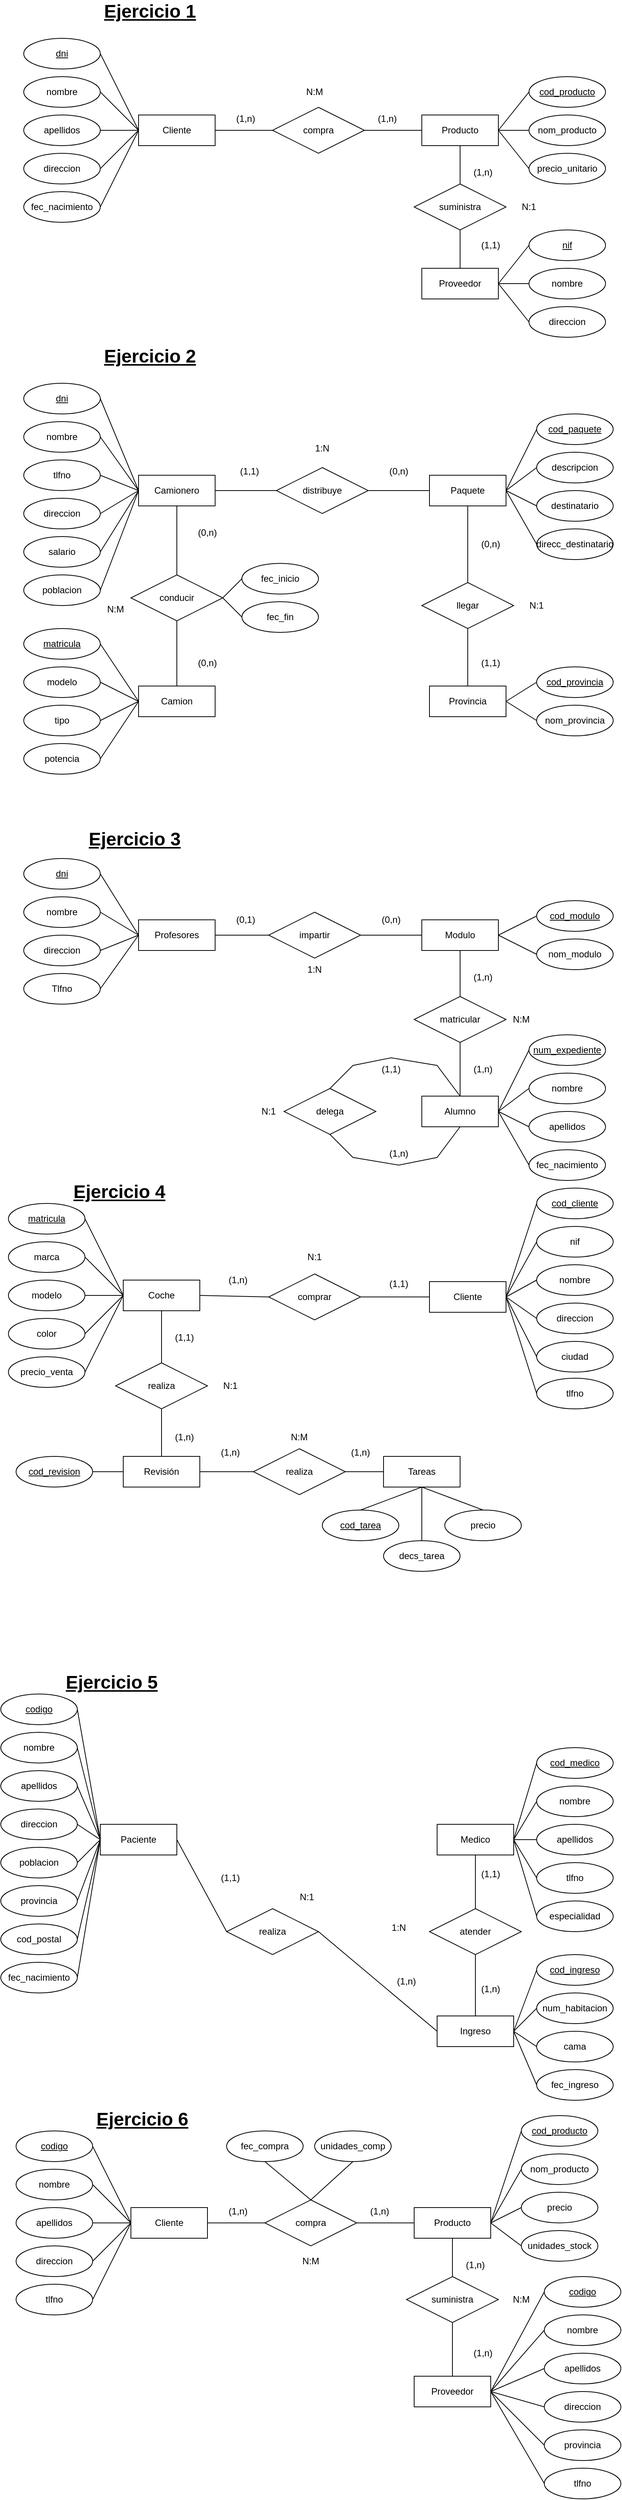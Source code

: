 <mxfile version="22.0.4" type="device">
  <diagram id="R2lEEEUBdFMjLlhIrx00" name="Page-1">
    <mxGraphModel dx="830" dy="576" grid="1" gridSize="10" guides="1" tooltips="1" connect="1" arrows="1" fold="1" page="1" pageScale="1" pageWidth="850" pageHeight="1100" math="0" shadow="0" extFonts="Permanent Marker^https://fonts.googleapis.com/css?family=Permanent+Marker">
      <root>
        <mxCell id="0" />
        <mxCell id="1" parent="0" />
        <mxCell id="W4KmqD_p8oVSD7DUAVF9-1" value="Cliente" style="whiteSpace=wrap;html=1;align=center;" vertex="1" parent="1">
          <mxGeometry x="190" y="180" width="100" height="40" as="geometry" />
        </mxCell>
        <mxCell id="W4KmqD_p8oVSD7DUAVF9-2" value="Producto" style="whiteSpace=wrap;html=1;align=center;" vertex="1" parent="1">
          <mxGeometry x="560" y="180" width="100" height="40" as="geometry" />
        </mxCell>
        <mxCell id="W4KmqD_p8oVSD7DUAVF9-3" value="Proveedor" style="whiteSpace=wrap;html=1;align=center;" vertex="1" parent="1">
          <mxGeometry x="560" y="380" width="100" height="40" as="geometry" />
        </mxCell>
        <mxCell id="W4KmqD_p8oVSD7DUAVF9-4" value="dni" style="ellipse;whiteSpace=wrap;html=1;align=center;fontStyle=4;" vertex="1" parent="1">
          <mxGeometry x="40" y="80" width="100" height="40" as="geometry" />
        </mxCell>
        <mxCell id="W4KmqD_p8oVSD7DUAVF9-5" value="nombre" style="ellipse;whiteSpace=wrap;html=1;align=center;" vertex="1" parent="1">
          <mxGeometry x="40" y="130" width="100" height="40" as="geometry" />
        </mxCell>
        <mxCell id="W4KmqD_p8oVSD7DUAVF9-6" value="apellidos" style="ellipse;whiteSpace=wrap;html=1;align=center;" vertex="1" parent="1">
          <mxGeometry x="40" y="180" width="100" height="40" as="geometry" />
        </mxCell>
        <mxCell id="W4KmqD_p8oVSD7DUAVF9-7" value="direccion" style="ellipse;whiteSpace=wrap;html=1;align=center;" vertex="1" parent="1">
          <mxGeometry x="40" y="230" width="100" height="40" as="geometry" />
        </mxCell>
        <mxCell id="W4KmqD_p8oVSD7DUAVF9-8" value="fec_nacimiento" style="ellipse;whiteSpace=wrap;html=1;align=center;" vertex="1" parent="1">
          <mxGeometry x="40" y="280" width="100" height="40" as="geometry" />
        </mxCell>
        <mxCell id="W4KmqD_p8oVSD7DUAVF9-9" value="" style="endArrow=none;html=1;rounded=0;exitX=1;exitY=0.5;exitDx=0;exitDy=0;entryX=0;entryY=0.5;entryDx=0;entryDy=0;" edge="1" parent="1" source="W4KmqD_p8oVSD7DUAVF9-4" target="W4KmqD_p8oVSD7DUAVF9-1">
          <mxGeometry relative="1" as="geometry">
            <mxPoint x="170" y="290" as="sourcePoint" />
            <mxPoint x="330" y="290" as="targetPoint" />
          </mxGeometry>
        </mxCell>
        <mxCell id="W4KmqD_p8oVSD7DUAVF9-10" value="" style="endArrow=none;html=1;rounded=0;exitX=1;exitY=0.5;exitDx=0;exitDy=0;entryX=0;entryY=0.5;entryDx=0;entryDy=0;" edge="1" parent="1" source="W4KmqD_p8oVSD7DUAVF9-5" target="W4KmqD_p8oVSD7DUAVF9-1">
          <mxGeometry relative="1" as="geometry">
            <mxPoint x="150" y="110" as="sourcePoint" />
            <mxPoint x="200" y="210" as="targetPoint" />
          </mxGeometry>
        </mxCell>
        <mxCell id="W4KmqD_p8oVSD7DUAVF9-11" value="" style="endArrow=none;html=1;rounded=0;exitX=1;exitY=0.5;exitDx=0;exitDy=0;entryX=0;entryY=0.5;entryDx=0;entryDy=0;" edge="1" parent="1" source="W4KmqD_p8oVSD7DUAVF9-6" target="W4KmqD_p8oVSD7DUAVF9-1">
          <mxGeometry relative="1" as="geometry">
            <mxPoint x="150" y="160" as="sourcePoint" />
            <mxPoint x="200" y="210" as="targetPoint" />
          </mxGeometry>
        </mxCell>
        <mxCell id="W4KmqD_p8oVSD7DUAVF9-12" value="" style="endArrow=none;html=1;rounded=0;exitX=1;exitY=0.5;exitDx=0;exitDy=0;entryX=0;entryY=0.5;entryDx=0;entryDy=0;" edge="1" parent="1" source="W4KmqD_p8oVSD7DUAVF9-7" target="W4KmqD_p8oVSD7DUAVF9-1">
          <mxGeometry relative="1" as="geometry">
            <mxPoint x="150" y="210" as="sourcePoint" />
            <mxPoint x="200" y="210" as="targetPoint" />
          </mxGeometry>
        </mxCell>
        <mxCell id="W4KmqD_p8oVSD7DUAVF9-13" value="" style="endArrow=none;html=1;rounded=0;exitX=1;exitY=0.5;exitDx=0;exitDy=0;entryX=0;entryY=0.5;entryDx=0;entryDy=0;" edge="1" parent="1" source="W4KmqD_p8oVSD7DUAVF9-8" target="W4KmqD_p8oVSD7DUAVF9-1">
          <mxGeometry relative="1" as="geometry">
            <mxPoint x="150" y="260" as="sourcePoint" />
            <mxPoint x="200" y="210" as="targetPoint" />
          </mxGeometry>
        </mxCell>
        <mxCell id="W4KmqD_p8oVSD7DUAVF9-14" value="cod_producto" style="ellipse;whiteSpace=wrap;html=1;align=center;fontStyle=4;" vertex="1" parent="1">
          <mxGeometry x="700" y="130" width="100" height="40" as="geometry" />
        </mxCell>
        <mxCell id="W4KmqD_p8oVSD7DUAVF9-15" value="nom_producto" style="ellipse;whiteSpace=wrap;html=1;align=center;" vertex="1" parent="1">
          <mxGeometry x="700" y="180" width="100" height="40" as="geometry" />
        </mxCell>
        <mxCell id="W4KmqD_p8oVSD7DUAVF9-16" value="precio_unitario" style="ellipse;whiteSpace=wrap;html=1;align=center;" vertex="1" parent="1">
          <mxGeometry x="700" y="230" width="100" height="40" as="geometry" />
        </mxCell>
        <mxCell id="W4KmqD_p8oVSD7DUAVF9-17" value="" style="endArrow=none;html=1;rounded=0;entryX=0;entryY=0.5;entryDx=0;entryDy=0;exitX=1;exitY=0.5;exitDx=0;exitDy=0;" edge="1" parent="1" source="W4KmqD_p8oVSD7DUAVF9-2" target="W4KmqD_p8oVSD7DUAVF9-14">
          <mxGeometry relative="1" as="geometry">
            <mxPoint x="440" y="270" as="sourcePoint" />
            <mxPoint x="600" y="270" as="targetPoint" />
          </mxGeometry>
        </mxCell>
        <mxCell id="W4KmqD_p8oVSD7DUAVF9-18" value="" style="endArrow=none;html=1;rounded=0;entryX=0;entryY=0.5;entryDx=0;entryDy=0;exitX=1;exitY=0.5;exitDx=0;exitDy=0;" edge="1" parent="1" source="W4KmqD_p8oVSD7DUAVF9-2" target="W4KmqD_p8oVSD7DUAVF9-15">
          <mxGeometry relative="1" as="geometry">
            <mxPoint x="670" y="210" as="sourcePoint" />
            <mxPoint x="710" y="160" as="targetPoint" />
          </mxGeometry>
        </mxCell>
        <mxCell id="W4KmqD_p8oVSD7DUAVF9-19" value="" style="endArrow=none;html=1;rounded=0;entryX=0;entryY=0.5;entryDx=0;entryDy=0;exitX=1;exitY=0.5;exitDx=0;exitDy=0;" edge="1" parent="1" source="W4KmqD_p8oVSD7DUAVF9-2" target="W4KmqD_p8oVSD7DUAVF9-16">
          <mxGeometry relative="1" as="geometry">
            <mxPoint x="670" y="210" as="sourcePoint" />
            <mxPoint x="710" y="210" as="targetPoint" />
          </mxGeometry>
        </mxCell>
        <mxCell id="W4KmqD_p8oVSD7DUAVF9-20" value="nif" style="ellipse;whiteSpace=wrap;html=1;align=center;fontStyle=4;" vertex="1" parent="1">
          <mxGeometry x="700" y="330" width="100" height="40" as="geometry" />
        </mxCell>
        <mxCell id="W4KmqD_p8oVSD7DUAVF9-21" value="nombre" style="ellipse;whiteSpace=wrap;html=1;align=center;" vertex="1" parent="1">
          <mxGeometry x="700" y="380" width="100" height="40" as="geometry" />
        </mxCell>
        <mxCell id="W4KmqD_p8oVSD7DUAVF9-22" value="direccion" style="ellipse;whiteSpace=wrap;html=1;align=center;" vertex="1" parent="1">
          <mxGeometry x="700" y="430" width="100" height="40" as="geometry" />
        </mxCell>
        <mxCell id="W4KmqD_p8oVSD7DUAVF9-24" value="" style="endArrow=none;html=1;rounded=0;entryX=0;entryY=0.5;entryDx=0;entryDy=0;exitX=1;exitY=0.5;exitDx=0;exitDy=0;" edge="1" parent="1" source="W4KmqD_p8oVSD7DUAVF9-3" target="W4KmqD_p8oVSD7DUAVF9-22">
          <mxGeometry relative="1" as="geometry">
            <mxPoint x="670" y="220" as="sourcePoint" />
            <mxPoint x="710" y="270" as="targetPoint" />
          </mxGeometry>
        </mxCell>
        <mxCell id="W4KmqD_p8oVSD7DUAVF9-25" value="" style="endArrow=none;html=1;rounded=0;entryX=0;entryY=0.5;entryDx=0;entryDy=0;exitX=1;exitY=0.5;exitDx=0;exitDy=0;" edge="1" parent="1" source="W4KmqD_p8oVSD7DUAVF9-3" target="W4KmqD_p8oVSD7DUAVF9-21">
          <mxGeometry relative="1" as="geometry">
            <mxPoint x="670" y="410" as="sourcePoint" />
            <mxPoint x="710" y="460" as="targetPoint" />
          </mxGeometry>
        </mxCell>
        <mxCell id="W4KmqD_p8oVSD7DUAVF9-26" value="" style="endArrow=none;html=1;rounded=0;entryX=0;entryY=0.5;entryDx=0;entryDy=0;exitX=1;exitY=0.5;exitDx=0;exitDy=0;" edge="1" parent="1" source="W4KmqD_p8oVSD7DUAVF9-3" target="W4KmqD_p8oVSD7DUAVF9-20">
          <mxGeometry relative="1" as="geometry">
            <mxPoint x="670" y="410" as="sourcePoint" />
            <mxPoint x="710" y="410" as="targetPoint" />
          </mxGeometry>
        </mxCell>
        <mxCell id="W4KmqD_p8oVSD7DUAVF9-28" value="&lt;font style=&quot;font-size: 24px;&quot;&gt;&lt;b&gt;&lt;u&gt;Ejercicio 1&lt;/u&gt;&lt;/b&gt;&lt;/font&gt;" style="text;html=1;strokeColor=none;fillColor=none;align=center;verticalAlign=middle;whiteSpace=wrap;rounded=0;" vertex="1" parent="1">
          <mxGeometry x="80" y="30" width="250" height="30" as="geometry" />
        </mxCell>
        <mxCell id="W4KmqD_p8oVSD7DUAVF9-29" value="compra" style="shape=rhombus;perimeter=rhombusPerimeter;whiteSpace=wrap;html=1;align=center;" vertex="1" parent="1">
          <mxGeometry x="365" y="170" width="120" height="60" as="geometry" />
        </mxCell>
        <mxCell id="W4KmqD_p8oVSD7DUAVF9-30" value="" style="endArrow=none;html=1;rounded=0;exitX=1;exitY=0.5;exitDx=0;exitDy=0;entryX=0;entryY=0.5;entryDx=0;entryDy=0;" edge="1" parent="1" source="W4KmqD_p8oVSD7DUAVF9-1" target="W4KmqD_p8oVSD7DUAVF9-29">
          <mxGeometry relative="1" as="geometry">
            <mxPoint x="150" y="310" as="sourcePoint" />
            <mxPoint x="200" y="210" as="targetPoint" />
          </mxGeometry>
        </mxCell>
        <mxCell id="W4KmqD_p8oVSD7DUAVF9-31" value="" style="endArrow=none;html=1;rounded=0;exitX=1;exitY=0.5;exitDx=0;exitDy=0;entryX=0;entryY=0.5;entryDx=0;entryDy=0;" edge="1" parent="1" source="W4KmqD_p8oVSD7DUAVF9-29" target="W4KmqD_p8oVSD7DUAVF9-2">
          <mxGeometry relative="1" as="geometry">
            <mxPoint x="300" y="210" as="sourcePoint" />
            <mxPoint x="375" y="210" as="targetPoint" />
          </mxGeometry>
        </mxCell>
        <mxCell id="W4KmqD_p8oVSD7DUAVF9-32" value="(1,n)" style="text;html=1;strokeColor=none;fillColor=none;align=center;verticalAlign=middle;whiteSpace=wrap;rounded=0;" vertex="1" parent="1">
          <mxGeometry x="485" y="170" width="60" height="30" as="geometry" />
        </mxCell>
        <mxCell id="W4KmqD_p8oVSD7DUAVF9-33" value="(1,n)" style="text;html=1;strokeColor=none;fillColor=none;align=center;verticalAlign=middle;whiteSpace=wrap;rounded=0;" vertex="1" parent="1">
          <mxGeometry x="300" y="170" width="60" height="30" as="geometry" />
        </mxCell>
        <mxCell id="W4KmqD_p8oVSD7DUAVF9-34" value="N:M" style="text;html=1;strokeColor=none;fillColor=none;align=center;verticalAlign=middle;whiteSpace=wrap;rounded=0;" vertex="1" parent="1">
          <mxGeometry x="390" y="135" width="60" height="30" as="geometry" />
        </mxCell>
        <mxCell id="W4KmqD_p8oVSD7DUAVF9-35" value="suministra" style="shape=rhombus;perimeter=rhombusPerimeter;whiteSpace=wrap;html=1;align=center;" vertex="1" parent="1">
          <mxGeometry x="550" y="270" width="120" height="60" as="geometry" />
        </mxCell>
        <mxCell id="W4KmqD_p8oVSD7DUAVF9-36" value="" style="endArrow=none;html=1;rounded=0;entryX=0.5;entryY=1;entryDx=0;entryDy=0;exitX=0.5;exitY=0;exitDx=0;exitDy=0;" edge="1" parent="1" source="W4KmqD_p8oVSD7DUAVF9-3" target="W4KmqD_p8oVSD7DUAVF9-35">
          <mxGeometry relative="1" as="geometry">
            <mxPoint x="670" y="450" as="sourcePoint" />
            <mxPoint x="710" y="400" as="targetPoint" />
          </mxGeometry>
        </mxCell>
        <mxCell id="W4KmqD_p8oVSD7DUAVF9-37" value="" style="endArrow=none;html=1;rounded=0;entryX=0.5;entryY=1;entryDx=0;entryDy=0;exitX=0.5;exitY=0;exitDx=0;exitDy=0;" edge="1" parent="1" source="W4KmqD_p8oVSD7DUAVF9-35" target="W4KmqD_p8oVSD7DUAVF9-2">
          <mxGeometry relative="1" as="geometry">
            <mxPoint x="630" y="280" as="sourcePoint" />
            <mxPoint x="620" y="360" as="targetPoint" />
          </mxGeometry>
        </mxCell>
        <mxCell id="W4KmqD_p8oVSD7DUAVF9-38" value="(1,n)" style="text;html=1;strokeColor=none;fillColor=none;align=center;verticalAlign=middle;whiteSpace=wrap;rounded=0;" vertex="1" parent="1">
          <mxGeometry x="610" y="240" width="60" height="30" as="geometry" />
        </mxCell>
        <mxCell id="W4KmqD_p8oVSD7DUAVF9-39" value="(1,1)" style="text;html=1;strokeColor=none;fillColor=none;align=center;verticalAlign=middle;whiteSpace=wrap;rounded=0;" vertex="1" parent="1">
          <mxGeometry x="620" y="335" width="60" height="30" as="geometry" />
        </mxCell>
        <mxCell id="W4KmqD_p8oVSD7DUAVF9-40" value="N:1" style="text;html=1;strokeColor=none;fillColor=none;align=center;verticalAlign=middle;whiteSpace=wrap;rounded=0;" vertex="1" parent="1">
          <mxGeometry x="670" y="285" width="60" height="30" as="geometry" />
        </mxCell>
        <mxCell id="W4KmqD_p8oVSD7DUAVF9-41" value="Camionero" style="whiteSpace=wrap;html=1;align=center;" vertex="1" parent="1">
          <mxGeometry x="190" y="650" width="100" height="40" as="geometry" />
        </mxCell>
        <mxCell id="W4KmqD_p8oVSD7DUAVF9-42" value="dni" style="ellipse;whiteSpace=wrap;html=1;align=center;fontStyle=4;" vertex="1" parent="1">
          <mxGeometry x="40" y="530" width="100" height="40" as="geometry" />
        </mxCell>
        <mxCell id="W4KmqD_p8oVSD7DUAVF9-43" value="nombre" style="ellipse;whiteSpace=wrap;html=1;align=center;" vertex="1" parent="1">
          <mxGeometry x="40" y="580" width="100" height="40" as="geometry" />
        </mxCell>
        <mxCell id="W4KmqD_p8oVSD7DUAVF9-44" value="tlfno" style="ellipse;whiteSpace=wrap;html=1;align=center;" vertex="1" parent="1">
          <mxGeometry x="40" y="630" width="100" height="40" as="geometry" />
        </mxCell>
        <mxCell id="W4KmqD_p8oVSD7DUAVF9-45" value="direccion" style="ellipse;whiteSpace=wrap;html=1;align=center;" vertex="1" parent="1">
          <mxGeometry x="40" y="680" width="100" height="40" as="geometry" />
        </mxCell>
        <mxCell id="W4KmqD_p8oVSD7DUAVF9-46" value="salario" style="ellipse;whiteSpace=wrap;html=1;align=center;" vertex="1" parent="1">
          <mxGeometry x="40" y="730" width="100" height="40" as="geometry" />
        </mxCell>
        <mxCell id="W4KmqD_p8oVSD7DUAVF9-47" value="" style="endArrow=none;html=1;rounded=0;exitX=1;exitY=0.5;exitDx=0;exitDy=0;entryX=0;entryY=0.5;entryDx=0;entryDy=0;" edge="1" parent="1" source="W4KmqD_p8oVSD7DUAVF9-42" target="W4KmqD_p8oVSD7DUAVF9-41">
          <mxGeometry relative="1" as="geometry">
            <mxPoint x="170" y="740" as="sourcePoint" />
            <mxPoint x="330" y="740" as="targetPoint" />
          </mxGeometry>
        </mxCell>
        <mxCell id="W4KmqD_p8oVSD7DUAVF9-48" value="" style="endArrow=none;html=1;rounded=0;exitX=1;exitY=0.5;exitDx=0;exitDy=0;entryX=0;entryY=0.5;entryDx=0;entryDy=0;" edge="1" parent="1" source="W4KmqD_p8oVSD7DUAVF9-43" target="W4KmqD_p8oVSD7DUAVF9-41">
          <mxGeometry relative="1" as="geometry">
            <mxPoint x="150" y="560" as="sourcePoint" />
            <mxPoint x="200" y="660" as="targetPoint" />
          </mxGeometry>
        </mxCell>
        <mxCell id="W4KmqD_p8oVSD7DUAVF9-49" value="" style="endArrow=none;html=1;rounded=0;exitX=1;exitY=0.5;exitDx=0;exitDy=0;entryX=0;entryY=0.5;entryDx=0;entryDy=0;" edge="1" parent="1" source="W4KmqD_p8oVSD7DUAVF9-44" target="W4KmqD_p8oVSD7DUAVF9-41">
          <mxGeometry relative="1" as="geometry">
            <mxPoint x="150" y="610" as="sourcePoint" />
            <mxPoint x="200" y="660" as="targetPoint" />
          </mxGeometry>
        </mxCell>
        <mxCell id="W4KmqD_p8oVSD7DUAVF9-50" value="" style="endArrow=none;html=1;rounded=0;exitX=1;exitY=0.5;exitDx=0;exitDy=0;entryX=0;entryY=0.5;entryDx=0;entryDy=0;" edge="1" parent="1" source="W4KmqD_p8oVSD7DUAVF9-45" target="W4KmqD_p8oVSD7DUAVF9-41">
          <mxGeometry relative="1" as="geometry">
            <mxPoint x="150" y="660" as="sourcePoint" />
            <mxPoint x="200" y="660" as="targetPoint" />
          </mxGeometry>
        </mxCell>
        <mxCell id="W4KmqD_p8oVSD7DUAVF9-51" value="" style="endArrow=none;html=1;rounded=0;exitX=1;exitY=0.5;exitDx=0;exitDy=0;entryX=0;entryY=0.5;entryDx=0;entryDy=0;" edge="1" parent="1" source="W4KmqD_p8oVSD7DUAVF9-46" target="W4KmqD_p8oVSD7DUAVF9-41">
          <mxGeometry relative="1" as="geometry">
            <mxPoint x="150" y="710" as="sourcePoint" />
            <mxPoint x="200" y="660" as="targetPoint" />
          </mxGeometry>
        </mxCell>
        <mxCell id="W4KmqD_p8oVSD7DUAVF9-52" value="&lt;font style=&quot;font-size: 24px;&quot;&gt;&lt;b&gt;&lt;u&gt;Ejercicio 2&lt;/u&gt;&lt;/b&gt;&lt;/font&gt;" style="text;html=1;strokeColor=none;fillColor=none;align=center;verticalAlign=middle;whiteSpace=wrap;rounded=0;" vertex="1" parent="1">
          <mxGeometry x="80" y="480" width="250" height="30" as="geometry" />
        </mxCell>
        <mxCell id="W4KmqD_p8oVSD7DUAVF9-53" value="poblacion" style="ellipse;whiteSpace=wrap;html=1;align=center;" vertex="1" parent="1">
          <mxGeometry x="40" y="780" width="100" height="40" as="geometry" />
        </mxCell>
        <mxCell id="W4KmqD_p8oVSD7DUAVF9-54" value="" style="endArrow=none;html=1;rounded=0;exitX=1;exitY=0.5;exitDx=0;exitDy=0;entryX=0;entryY=0.5;entryDx=0;entryDy=0;" edge="1" parent="1" source="W4KmqD_p8oVSD7DUAVF9-53" target="W4KmqD_p8oVSD7DUAVF9-41">
          <mxGeometry relative="1" as="geometry">
            <mxPoint x="150" y="760" as="sourcePoint" />
            <mxPoint x="200" y="660" as="targetPoint" />
          </mxGeometry>
        </mxCell>
        <mxCell id="W4KmqD_p8oVSD7DUAVF9-55" value="Paquete" style="whiteSpace=wrap;html=1;align=center;" vertex="1" parent="1">
          <mxGeometry x="570" y="650" width="100" height="40" as="geometry" />
        </mxCell>
        <mxCell id="W4KmqD_p8oVSD7DUAVF9-56" value="cod_paquete" style="ellipse;whiteSpace=wrap;html=1;align=center;fontStyle=4;" vertex="1" parent="1">
          <mxGeometry x="710" y="570" width="100" height="40" as="geometry" />
        </mxCell>
        <mxCell id="W4KmqD_p8oVSD7DUAVF9-57" value="descripcion" style="ellipse;whiteSpace=wrap;html=1;align=center;" vertex="1" parent="1">
          <mxGeometry x="710" y="620" width="100" height="40" as="geometry" />
        </mxCell>
        <mxCell id="W4KmqD_p8oVSD7DUAVF9-58" value="destinatario" style="ellipse;whiteSpace=wrap;html=1;align=center;" vertex="1" parent="1">
          <mxGeometry x="710" y="670" width="100" height="40" as="geometry" />
        </mxCell>
        <mxCell id="W4KmqD_p8oVSD7DUAVF9-59" value="" style="endArrow=none;html=1;rounded=0;entryX=0;entryY=0.5;entryDx=0;entryDy=0;exitX=1;exitY=0.5;exitDx=0;exitDy=0;" edge="1" parent="1" source="W4KmqD_p8oVSD7DUAVF9-55" target="W4KmqD_p8oVSD7DUAVF9-56">
          <mxGeometry relative="1" as="geometry">
            <mxPoint x="450" y="710" as="sourcePoint" />
            <mxPoint x="610" y="710" as="targetPoint" />
          </mxGeometry>
        </mxCell>
        <mxCell id="W4KmqD_p8oVSD7DUAVF9-60" value="" style="endArrow=none;html=1;rounded=0;entryX=0;entryY=0.5;entryDx=0;entryDy=0;exitX=1;exitY=0.5;exitDx=0;exitDy=0;" edge="1" parent="1" source="W4KmqD_p8oVSD7DUAVF9-55" target="W4KmqD_p8oVSD7DUAVF9-57">
          <mxGeometry relative="1" as="geometry">
            <mxPoint x="680" y="650" as="sourcePoint" />
            <mxPoint x="720" y="600" as="targetPoint" />
          </mxGeometry>
        </mxCell>
        <mxCell id="W4KmqD_p8oVSD7DUAVF9-61" value="" style="endArrow=none;html=1;rounded=0;entryX=0;entryY=0.5;entryDx=0;entryDy=0;exitX=1;exitY=0.5;exitDx=0;exitDy=0;" edge="1" parent="1" source="W4KmqD_p8oVSD7DUAVF9-55" target="W4KmqD_p8oVSD7DUAVF9-58">
          <mxGeometry relative="1" as="geometry">
            <mxPoint x="680" y="650" as="sourcePoint" />
            <mxPoint x="720" y="650" as="targetPoint" />
          </mxGeometry>
        </mxCell>
        <mxCell id="W4KmqD_p8oVSD7DUAVF9-63" value="direcc_destinatario" style="ellipse;whiteSpace=wrap;html=1;align=center;" vertex="1" parent="1">
          <mxGeometry x="710" y="720" width="100" height="40" as="geometry" />
        </mxCell>
        <mxCell id="W4KmqD_p8oVSD7DUAVF9-64" value="" style="endArrow=none;html=1;rounded=0;entryX=0;entryY=0.5;entryDx=0;entryDy=0;exitX=1;exitY=0.5;exitDx=0;exitDy=0;" edge="1" parent="1" source="W4KmqD_p8oVSD7DUAVF9-55" target="W4KmqD_p8oVSD7DUAVF9-63">
          <mxGeometry relative="1" as="geometry">
            <mxPoint x="680" y="650" as="sourcePoint" />
            <mxPoint x="720" y="700" as="targetPoint" />
          </mxGeometry>
        </mxCell>
        <mxCell id="W4KmqD_p8oVSD7DUAVF9-66" value="distribuye" style="shape=rhombus;perimeter=rhombusPerimeter;whiteSpace=wrap;html=1;align=center;" vertex="1" parent="1">
          <mxGeometry x="370" y="640" width="120" height="60" as="geometry" />
        </mxCell>
        <mxCell id="W4KmqD_p8oVSD7DUAVF9-67" value="" style="endArrow=none;html=1;rounded=0;entryX=0;entryY=0.5;entryDx=0;entryDy=0;exitX=1;exitY=0.5;exitDx=0;exitDy=0;" edge="1" parent="1" source="W4KmqD_p8oVSD7DUAVF9-66" target="W4KmqD_p8oVSD7DUAVF9-55">
          <mxGeometry relative="1" as="geometry">
            <mxPoint x="680" y="680" as="sourcePoint" />
            <mxPoint x="720" y="600" as="targetPoint" />
          </mxGeometry>
        </mxCell>
        <mxCell id="W4KmqD_p8oVSD7DUAVF9-68" value="" style="endArrow=none;html=1;rounded=0;entryX=0;entryY=0.5;entryDx=0;entryDy=0;exitX=1;exitY=0.5;exitDx=0;exitDy=0;" edge="1" parent="1" source="W4KmqD_p8oVSD7DUAVF9-41" target="W4KmqD_p8oVSD7DUAVF9-66">
          <mxGeometry relative="1" as="geometry">
            <mxPoint x="500" y="680" as="sourcePoint" />
            <mxPoint x="580" y="680" as="targetPoint" />
          </mxGeometry>
        </mxCell>
        <mxCell id="W4KmqD_p8oVSD7DUAVF9-69" value="(0,n)" style="text;html=1;strokeColor=none;fillColor=none;align=center;verticalAlign=middle;whiteSpace=wrap;rounded=0;" vertex="1" parent="1">
          <mxGeometry x="500" y="630" width="60" height="30" as="geometry" />
        </mxCell>
        <mxCell id="W4KmqD_p8oVSD7DUAVF9-70" value="(1,1)" style="text;html=1;strokeColor=none;fillColor=none;align=center;verticalAlign=middle;whiteSpace=wrap;rounded=0;" vertex="1" parent="1">
          <mxGeometry x="305" y="630" width="60" height="30" as="geometry" />
        </mxCell>
        <mxCell id="W4KmqD_p8oVSD7DUAVF9-71" value="1:N" style="text;html=1;strokeColor=none;fillColor=none;align=center;verticalAlign=middle;whiteSpace=wrap;rounded=0;" vertex="1" parent="1">
          <mxGeometry x="400" y="600" width="60" height="30" as="geometry" />
        </mxCell>
        <mxCell id="W4KmqD_p8oVSD7DUAVF9-72" value="Provincia" style="whiteSpace=wrap;html=1;align=center;" vertex="1" parent="1">
          <mxGeometry x="570" y="925" width="100" height="40" as="geometry" />
        </mxCell>
        <mxCell id="W4KmqD_p8oVSD7DUAVF9-73" value="cod_provincia" style="ellipse;whiteSpace=wrap;html=1;align=center;fontStyle=4;" vertex="1" parent="1">
          <mxGeometry x="710" y="900" width="100" height="40" as="geometry" />
        </mxCell>
        <mxCell id="W4KmqD_p8oVSD7DUAVF9-74" value="nom_provincia" style="ellipse;whiteSpace=wrap;html=1;align=center;" vertex="1" parent="1">
          <mxGeometry x="710" y="950" width="100" height="40" as="geometry" />
        </mxCell>
        <mxCell id="W4KmqD_p8oVSD7DUAVF9-76" value="" style="endArrow=none;html=1;rounded=0;entryX=0;entryY=0.5;entryDx=0;entryDy=0;exitX=1;exitY=0.5;exitDx=0;exitDy=0;" edge="1" parent="1" source="W4KmqD_p8oVSD7DUAVF9-72" target="W4KmqD_p8oVSD7DUAVF9-73">
          <mxGeometry relative="1" as="geometry">
            <mxPoint x="450" y="985" as="sourcePoint" />
            <mxPoint x="610" y="985" as="targetPoint" />
          </mxGeometry>
        </mxCell>
        <mxCell id="W4KmqD_p8oVSD7DUAVF9-77" value="" style="endArrow=none;html=1;rounded=0;entryX=0;entryY=0.5;entryDx=0;entryDy=0;exitX=1;exitY=0.5;exitDx=0;exitDy=0;" edge="1" parent="1" source="W4KmqD_p8oVSD7DUAVF9-72" target="W4KmqD_p8oVSD7DUAVF9-74">
          <mxGeometry relative="1" as="geometry">
            <mxPoint x="680" y="925" as="sourcePoint" />
            <mxPoint x="720" y="875" as="targetPoint" />
          </mxGeometry>
        </mxCell>
        <mxCell id="W4KmqD_p8oVSD7DUAVF9-81" value="llegar" style="shape=rhombus;perimeter=rhombusPerimeter;whiteSpace=wrap;html=1;align=center;" vertex="1" parent="1">
          <mxGeometry x="560" y="790" width="120" height="60" as="geometry" />
        </mxCell>
        <mxCell id="W4KmqD_p8oVSD7DUAVF9-82" value="" style="endArrow=none;html=1;rounded=0;entryX=0.5;entryY=0;entryDx=0;entryDy=0;exitX=0.5;exitY=1;exitDx=0;exitDy=0;" edge="1" parent="1" source="W4KmqD_p8oVSD7DUAVF9-55" target="W4KmqD_p8oVSD7DUAVF9-81">
          <mxGeometry relative="1" as="geometry">
            <mxPoint x="680" y="680" as="sourcePoint" />
            <mxPoint x="720" y="750" as="targetPoint" />
          </mxGeometry>
        </mxCell>
        <mxCell id="W4KmqD_p8oVSD7DUAVF9-83" value="" style="endArrow=none;html=1;rounded=0;entryX=0.5;entryY=0;entryDx=0;entryDy=0;" edge="1" parent="1" target="W4KmqD_p8oVSD7DUAVF9-72">
          <mxGeometry relative="1" as="geometry">
            <mxPoint x="620" y="850" as="sourcePoint" />
            <mxPoint x="630" y="800" as="targetPoint" />
          </mxGeometry>
        </mxCell>
        <mxCell id="W4KmqD_p8oVSD7DUAVF9-84" value="(1,1)" style="text;html=1;strokeColor=none;fillColor=none;align=center;verticalAlign=middle;whiteSpace=wrap;rounded=0;" vertex="1" parent="1">
          <mxGeometry x="620" y="880" width="60" height="30" as="geometry" />
        </mxCell>
        <mxCell id="W4KmqD_p8oVSD7DUAVF9-85" value="(0,n)" style="text;html=1;strokeColor=none;fillColor=none;align=center;verticalAlign=middle;whiteSpace=wrap;rounded=0;" vertex="1" parent="1">
          <mxGeometry x="620" y="725" width="60" height="30" as="geometry" />
        </mxCell>
        <mxCell id="W4KmqD_p8oVSD7DUAVF9-86" value="N:1" style="text;html=1;strokeColor=none;fillColor=none;align=center;verticalAlign=middle;whiteSpace=wrap;rounded=0;" vertex="1" parent="1">
          <mxGeometry x="680" y="805" width="60" height="30" as="geometry" />
        </mxCell>
        <mxCell id="W4KmqD_p8oVSD7DUAVF9-100" value="Camion" style="whiteSpace=wrap;html=1;align=center;" vertex="1" parent="1">
          <mxGeometry x="190" y="925" width="100" height="40" as="geometry" />
        </mxCell>
        <mxCell id="W4KmqD_p8oVSD7DUAVF9-101" value="matricula" style="ellipse;whiteSpace=wrap;html=1;align=center;fontStyle=4;" vertex="1" parent="1">
          <mxGeometry x="40" y="850" width="100" height="40" as="geometry" />
        </mxCell>
        <mxCell id="W4KmqD_p8oVSD7DUAVF9-102" value="modelo" style="ellipse;whiteSpace=wrap;html=1;align=center;" vertex="1" parent="1">
          <mxGeometry x="40" y="900" width="100" height="40" as="geometry" />
        </mxCell>
        <mxCell id="W4KmqD_p8oVSD7DUAVF9-103" value="tipo" style="ellipse;whiteSpace=wrap;html=1;align=center;" vertex="1" parent="1">
          <mxGeometry x="40" y="950" width="100" height="40" as="geometry" />
        </mxCell>
        <mxCell id="W4KmqD_p8oVSD7DUAVF9-104" value="potencia" style="ellipse;whiteSpace=wrap;html=1;align=center;" vertex="1" parent="1">
          <mxGeometry x="40" y="1000" width="100" height="40" as="geometry" />
        </mxCell>
        <mxCell id="W4KmqD_p8oVSD7DUAVF9-106" value="" style="endArrow=none;html=1;rounded=0;exitX=1;exitY=0.5;exitDx=0;exitDy=0;entryX=0;entryY=0.5;entryDx=0;entryDy=0;" edge="1" parent="1" source="W4KmqD_p8oVSD7DUAVF9-101" target="W4KmqD_p8oVSD7DUAVF9-100">
          <mxGeometry relative="1" as="geometry">
            <mxPoint x="170" y="1015" as="sourcePoint" />
            <mxPoint x="330" y="1015" as="targetPoint" />
          </mxGeometry>
        </mxCell>
        <mxCell id="W4KmqD_p8oVSD7DUAVF9-107" value="" style="endArrow=none;html=1;rounded=0;exitX=1;exitY=0.5;exitDx=0;exitDy=0;entryX=0;entryY=0.5;entryDx=0;entryDy=0;" edge="1" parent="1" source="W4KmqD_p8oVSD7DUAVF9-102" target="W4KmqD_p8oVSD7DUAVF9-100">
          <mxGeometry relative="1" as="geometry">
            <mxPoint x="150" y="835" as="sourcePoint" />
            <mxPoint x="200" y="935" as="targetPoint" />
          </mxGeometry>
        </mxCell>
        <mxCell id="W4KmqD_p8oVSD7DUAVF9-108" value="" style="endArrow=none;html=1;rounded=0;exitX=1;exitY=0.5;exitDx=0;exitDy=0;entryX=0;entryY=0.5;entryDx=0;entryDy=0;" edge="1" parent="1" source="W4KmqD_p8oVSD7DUAVF9-103" target="W4KmqD_p8oVSD7DUAVF9-100">
          <mxGeometry relative="1" as="geometry">
            <mxPoint x="150" y="885" as="sourcePoint" />
            <mxPoint x="200" y="935" as="targetPoint" />
          </mxGeometry>
        </mxCell>
        <mxCell id="W4KmqD_p8oVSD7DUAVF9-109" value="" style="endArrow=none;html=1;rounded=0;exitX=1;exitY=0.5;exitDx=0;exitDy=0;entryX=0;entryY=0.5;entryDx=0;entryDy=0;" edge="1" parent="1" source="W4KmqD_p8oVSD7DUAVF9-104" target="W4KmqD_p8oVSD7DUAVF9-100">
          <mxGeometry relative="1" as="geometry">
            <mxPoint x="150" y="935" as="sourcePoint" />
            <mxPoint x="200" y="935" as="targetPoint" />
          </mxGeometry>
        </mxCell>
        <mxCell id="W4KmqD_p8oVSD7DUAVF9-113" value="conducir" style="shape=rhombus;perimeter=rhombusPerimeter;whiteSpace=wrap;html=1;align=center;" vertex="1" parent="1">
          <mxGeometry x="180" y="780" width="120" height="60" as="geometry" />
        </mxCell>
        <mxCell id="W4KmqD_p8oVSD7DUAVF9-114" value="" style="endArrow=none;html=1;rounded=0;entryX=0.5;entryY=0;entryDx=0;entryDy=0;exitX=0.5;exitY=1;exitDx=0;exitDy=0;" edge="1" parent="1" source="W4KmqD_p8oVSD7DUAVF9-113" target="W4KmqD_p8oVSD7DUAVF9-100">
          <mxGeometry relative="1" as="geometry">
            <mxPoint x="630" y="860" as="sourcePoint" />
            <mxPoint x="630" y="935" as="targetPoint" />
          </mxGeometry>
        </mxCell>
        <mxCell id="W4KmqD_p8oVSD7DUAVF9-115" value="" style="endArrow=none;html=1;rounded=0;entryX=0.5;entryY=0;entryDx=0;entryDy=0;exitX=0.5;exitY=1;exitDx=0;exitDy=0;" edge="1" parent="1" source="W4KmqD_p8oVSD7DUAVF9-41" target="W4KmqD_p8oVSD7DUAVF9-113">
          <mxGeometry relative="1" as="geometry">
            <mxPoint x="250" y="850" as="sourcePoint" />
            <mxPoint x="250" y="935" as="targetPoint" />
          </mxGeometry>
        </mxCell>
        <mxCell id="W4KmqD_p8oVSD7DUAVF9-116" value="(0,n)" style="text;html=1;strokeColor=none;fillColor=none;align=center;verticalAlign=middle;whiteSpace=wrap;rounded=0;" vertex="1" parent="1">
          <mxGeometry x="250" y="880" width="60" height="30" as="geometry" />
        </mxCell>
        <mxCell id="W4KmqD_p8oVSD7DUAVF9-117" value="(0,n)" style="text;html=1;strokeColor=none;fillColor=none;align=center;verticalAlign=middle;whiteSpace=wrap;rounded=0;" vertex="1" parent="1">
          <mxGeometry x="250" y="710" width="60" height="30" as="geometry" />
        </mxCell>
        <mxCell id="W4KmqD_p8oVSD7DUAVF9-118" value="N:M" style="text;html=1;strokeColor=none;fillColor=none;align=center;verticalAlign=middle;whiteSpace=wrap;rounded=0;" vertex="1" parent="1">
          <mxGeometry x="130" y="810" width="60" height="30" as="geometry" />
        </mxCell>
        <mxCell id="W4KmqD_p8oVSD7DUAVF9-119" value="fec_inicio" style="ellipse;whiteSpace=wrap;html=1;align=center;" vertex="1" parent="1">
          <mxGeometry x="325" y="765" width="100" height="40" as="geometry" />
        </mxCell>
        <mxCell id="W4KmqD_p8oVSD7DUAVF9-120" value="fec_fin" style="ellipse;whiteSpace=wrap;html=1;align=center;" vertex="1" parent="1">
          <mxGeometry x="325" y="815" width="100" height="40" as="geometry" />
        </mxCell>
        <mxCell id="W4KmqD_p8oVSD7DUAVF9-121" value="" style="endArrow=none;html=1;rounded=0;exitX=0;exitY=0.5;exitDx=0;exitDy=0;entryX=1;entryY=0.5;entryDx=0;entryDy=0;" edge="1" parent="1" source="W4KmqD_p8oVSD7DUAVF9-120" target="W4KmqD_p8oVSD7DUAVF9-113">
          <mxGeometry relative="1" as="geometry">
            <mxPoint x="165" y="885" as="sourcePoint" />
            <mxPoint x="315" y="815" as="targetPoint" />
          </mxGeometry>
        </mxCell>
        <mxCell id="W4KmqD_p8oVSD7DUAVF9-122" value="" style="endArrow=none;html=1;rounded=0;exitX=0;exitY=0.5;exitDx=0;exitDy=0;entryX=1;entryY=0.5;entryDx=0;entryDy=0;" edge="1" parent="1" source="W4KmqD_p8oVSD7DUAVF9-119" target="W4KmqD_p8oVSD7DUAVF9-113">
          <mxGeometry relative="1" as="geometry">
            <mxPoint x="335" y="845" as="sourcePoint" />
            <mxPoint x="315" y="815" as="targetPoint" />
          </mxGeometry>
        </mxCell>
        <mxCell id="W4KmqD_p8oVSD7DUAVF9-123" value="&lt;font style=&quot;font-size: 24px;&quot;&gt;&lt;b&gt;&lt;u&gt;Ejercicio 3&lt;/u&gt;&lt;/b&gt;&lt;/font&gt;" style="text;html=1;strokeColor=none;fillColor=none;align=center;verticalAlign=middle;whiteSpace=wrap;rounded=0;" vertex="1" parent="1">
          <mxGeometry x="60" y="1110" width="250" height="30" as="geometry" />
        </mxCell>
        <mxCell id="W4KmqD_p8oVSD7DUAVF9-124" value="Profesores" style="whiteSpace=wrap;html=1;align=center;" vertex="1" parent="1">
          <mxGeometry x="190" y="1230" width="100" height="40" as="geometry" />
        </mxCell>
        <mxCell id="W4KmqD_p8oVSD7DUAVF9-125" value="dni" style="ellipse;whiteSpace=wrap;html=1;align=center;fontStyle=4;" vertex="1" parent="1">
          <mxGeometry x="40" y="1150" width="100" height="40" as="geometry" />
        </mxCell>
        <mxCell id="W4KmqD_p8oVSD7DUAVF9-126" value="nombre" style="ellipse;whiteSpace=wrap;html=1;align=center;" vertex="1" parent="1">
          <mxGeometry x="40" y="1200" width="100" height="40" as="geometry" />
        </mxCell>
        <mxCell id="W4KmqD_p8oVSD7DUAVF9-128" value="direccion" style="ellipse;whiteSpace=wrap;html=1;align=center;" vertex="1" parent="1">
          <mxGeometry x="40" y="1250" width="100" height="40" as="geometry" />
        </mxCell>
        <mxCell id="W4KmqD_p8oVSD7DUAVF9-129" value="Tlfno" style="ellipse;whiteSpace=wrap;html=1;align=center;" vertex="1" parent="1">
          <mxGeometry x="40" y="1300" width="100" height="40" as="geometry" />
        </mxCell>
        <mxCell id="W4KmqD_p8oVSD7DUAVF9-130" value="" style="endArrow=none;html=1;rounded=0;exitX=1;exitY=0.5;exitDx=0;exitDy=0;entryX=0;entryY=0.5;entryDx=0;entryDy=0;" edge="1" parent="1" source="W4KmqD_p8oVSD7DUAVF9-125" target="W4KmqD_p8oVSD7DUAVF9-124">
          <mxGeometry relative="1" as="geometry">
            <mxPoint x="170" y="1340" as="sourcePoint" />
            <mxPoint x="330" y="1340" as="targetPoint" />
          </mxGeometry>
        </mxCell>
        <mxCell id="W4KmqD_p8oVSD7DUAVF9-131" value="" style="endArrow=none;html=1;rounded=0;exitX=1;exitY=0.5;exitDx=0;exitDy=0;entryX=0;entryY=0.5;entryDx=0;entryDy=0;" edge="1" parent="1" source="W4KmqD_p8oVSD7DUAVF9-126" target="W4KmqD_p8oVSD7DUAVF9-124">
          <mxGeometry relative="1" as="geometry">
            <mxPoint x="150" y="1160" as="sourcePoint" />
            <mxPoint x="200" y="1260" as="targetPoint" />
          </mxGeometry>
        </mxCell>
        <mxCell id="W4KmqD_p8oVSD7DUAVF9-133" value="" style="endArrow=none;html=1;rounded=0;exitX=1;exitY=0.5;exitDx=0;exitDy=0;entryX=0;entryY=0.5;entryDx=0;entryDy=0;" edge="1" parent="1" source="W4KmqD_p8oVSD7DUAVF9-128" target="W4KmqD_p8oVSD7DUAVF9-124">
          <mxGeometry relative="1" as="geometry">
            <mxPoint x="150" y="1260" as="sourcePoint" />
            <mxPoint x="200" y="1260" as="targetPoint" />
          </mxGeometry>
        </mxCell>
        <mxCell id="W4KmqD_p8oVSD7DUAVF9-134" value="" style="endArrow=none;html=1;rounded=0;exitX=1;exitY=0.5;exitDx=0;exitDy=0;entryX=0;entryY=0.5;entryDx=0;entryDy=0;" edge="1" parent="1" source="W4KmqD_p8oVSD7DUAVF9-129" target="W4KmqD_p8oVSD7DUAVF9-124">
          <mxGeometry relative="1" as="geometry">
            <mxPoint x="150" y="1310" as="sourcePoint" />
            <mxPoint x="200" y="1260" as="targetPoint" />
          </mxGeometry>
        </mxCell>
        <mxCell id="W4KmqD_p8oVSD7DUAVF9-135" value="Modulo" style="whiteSpace=wrap;html=1;align=center;" vertex="1" parent="1">
          <mxGeometry x="560" y="1230" width="100" height="40" as="geometry" />
        </mxCell>
        <mxCell id="W4KmqD_p8oVSD7DUAVF9-136" value="cod_modulo" style="ellipse;whiteSpace=wrap;html=1;align=center;fontStyle=4;" vertex="1" parent="1">
          <mxGeometry x="710" y="1205" width="100" height="40" as="geometry" />
        </mxCell>
        <mxCell id="W4KmqD_p8oVSD7DUAVF9-137" value="nom_modulo" style="ellipse;whiteSpace=wrap;html=1;align=center;" vertex="1" parent="1">
          <mxGeometry x="710" y="1255" width="100" height="40" as="geometry" />
        </mxCell>
        <mxCell id="W4KmqD_p8oVSD7DUAVF9-139" value="" style="endArrow=none;html=1;rounded=0;entryX=0;entryY=0.5;entryDx=0;entryDy=0;exitX=1;exitY=0.5;exitDx=0;exitDy=0;" edge="1" parent="1" source="W4KmqD_p8oVSD7DUAVF9-135" target="W4KmqD_p8oVSD7DUAVF9-136">
          <mxGeometry relative="1" as="geometry">
            <mxPoint x="440" y="1290" as="sourcePoint" />
            <mxPoint x="600" y="1290" as="targetPoint" />
          </mxGeometry>
        </mxCell>
        <mxCell id="W4KmqD_p8oVSD7DUAVF9-140" value="" style="endArrow=none;html=1;rounded=0;entryX=0;entryY=0.5;entryDx=0;entryDy=0;exitX=1;exitY=0.5;exitDx=0;exitDy=0;" edge="1" parent="1" source="W4KmqD_p8oVSD7DUAVF9-135" target="W4KmqD_p8oVSD7DUAVF9-137">
          <mxGeometry relative="1" as="geometry">
            <mxPoint x="670" y="1230" as="sourcePoint" />
            <mxPoint x="710" y="1180" as="targetPoint" />
          </mxGeometry>
        </mxCell>
        <mxCell id="W4KmqD_p8oVSD7DUAVF9-145" value="Alumno" style="whiteSpace=wrap;html=1;align=center;" vertex="1" parent="1">
          <mxGeometry x="560" y="1460" width="100" height="40" as="geometry" />
        </mxCell>
        <mxCell id="W4KmqD_p8oVSD7DUAVF9-146" value="num_expediente" style="ellipse;whiteSpace=wrap;html=1;align=center;fontStyle=4;" vertex="1" parent="1">
          <mxGeometry x="700" y="1380" width="100" height="40" as="geometry" />
        </mxCell>
        <mxCell id="W4KmqD_p8oVSD7DUAVF9-147" value="nombre" style="ellipse;whiteSpace=wrap;html=1;align=center;" vertex="1" parent="1">
          <mxGeometry x="700" y="1430" width="100" height="40" as="geometry" />
        </mxCell>
        <mxCell id="W4KmqD_p8oVSD7DUAVF9-148" value="apellidos" style="ellipse;whiteSpace=wrap;html=1;align=center;" vertex="1" parent="1">
          <mxGeometry x="700" y="1480" width="100" height="40" as="geometry" />
        </mxCell>
        <mxCell id="W4KmqD_p8oVSD7DUAVF9-149" value="" style="endArrow=none;html=1;rounded=0;entryX=0;entryY=0.5;entryDx=0;entryDy=0;exitX=1;exitY=0.5;exitDx=0;exitDy=0;" edge="1" parent="1" source="W4KmqD_p8oVSD7DUAVF9-145" target="W4KmqD_p8oVSD7DUAVF9-146">
          <mxGeometry relative="1" as="geometry">
            <mxPoint x="440" y="1520" as="sourcePoint" />
            <mxPoint x="600" y="1520" as="targetPoint" />
          </mxGeometry>
        </mxCell>
        <mxCell id="W4KmqD_p8oVSD7DUAVF9-150" value="" style="endArrow=none;html=1;rounded=0;entryX=0;entryY=0.5;entryDx=0;entryDy=0;exitX=1;exitY=0.5;exitDx=0;exitDy=0;" edge="1" parent="1" source="W4KmqD_p8oVSD7DUAVF9-145" target="W4KmqD_p8oVSD7DUAVF9-147">
          <mxGeometry relative="1" as="geometry">
            <mxPoint x="670" y="1460" as="sourcePoint" />
            <mxPoint x="710" y="1410" as="targetPoint" />
          </mxGeometry>
        </mxCell>
        <mxCell id="W4KmqD_p8oVSD7DUAVF9-151" value="" style="endArrow=none;html=1;rounded=0;entryX=0;entryY=0.5;entryDx=0;entryDy=0;exitX=1;exitY=0.5;exitDx=0;exitDy=0;" edge="1" parent="1" source="W4KmqD_p8oVSD7DUAVF9-145" target="W4KmqD_p8oVSD7DUAVF9-148">
          <mxGeometry relative="1" as="geometry">
            <mxPoint x="670" y="1460" as="sourcePoint" />
            <mxPoint x="710" y="1460" as="targetPoint" />
          </mxGeometry>
        </mxCell>
        <mxCell id="W4KmqD_p8oVSD7DUAVF9-152" value="fec_nacimiento" style="ellipse;whiteSpace=wrap;html=1;align=center;" vertex="1" parent="1">
          <mxGeometry x="700" y="1530" width="100" height="40" as="geometry" />
        </mxCell>
        <mxCell id="W4KmqD_p8oVSD7DUAVF9-153" value="" style="endArrow=none;html=1;rounded=0;entryX=0;entryY=0.5;entryDx=0;entryDy=0;exitX=1;exitY=0.5;exitDx=0;exitDy=0;" edge="1" parent="1" source="W4KmqD_p8oVSD7DUAVF9-145" target="W4KmqD_p8oVSD7DUAVF9-152">
          <mxGeometry relative="1" as="geometry">
            <mxPoint x="670" y="1460" as="sourcePoint" />
            <mxPoint x="710" y="1510" as="targetPoint" />
          </mxGeometry>
        </mxCell>
        <mxCell id="W4KmqD_p8oVSD7DUAVF9-156" value="impartir" style="shape=rhombus;perimeter=rhombusPerimeter;whiteSpace=wrap;html=1;align=center;" vertex="1" parent="1">
          <mxGeometry x="360" y="1220" width="120" height="60" as="geometry" />
        </mxCell>
        <mxCell id="W4KmqD_p8oVSD7DUAVF9-157" value="" style="endArrow=none;html=1;rounded=0;exitX=1;exitY=0.5;exitDx=0;exitDy=0;entryX=0;entryY=0.5;entryDx=0;entryDy=0;" edge="1" parent="1" source="W4KmqD_p8oVSD7DUAVF9-124" target="W4KmqD_p8oVSD7DUAVF9-156">
          <mxGeometry relative="1" as="geometry">
            <mxPoint x="150" y="1180" as="sourcePoint" />
            <mxPoint x="200" y="1260" as="targetPoint" />
          </mxGeometry>
        </mxCell>
        <mxCell id="W4KmqD_p8oVSD7DUAVF9-158" value="" style="endArrow=none;html=1;rounded=0;exitX=1;exitY=0.5;exitDx=0;exitDy=0;entryX=0;entryY=0.5;entryDx=0;entryDy=0;" edge="1" parent="1" source="W4KmqD_p8oVSD7DUAVF9-156" target="W4KmqD_p8oVSD7DUAVF9-135">
          <mxGeometry relative="1" as="geometry">
            <mxPoint x="300" y="1260" as="sourcePoint" />
            <mxPoint x="380" y="1260" as="targetPoint" />
          </mxGeometry>
        </mxCell>
        <mxCell id="W4KmqD_p8oVSD7DUAVF9-159" value="(0,n)" style="text;html=1;strokeColor=none;fillColor=none;align=center;verticalAlign=middle;whiteSpace=wrap;rounded=0;" vertex="1" parent="1">
          <mxGeometry x="490" y="1215" width="60" height="30" as="geometry" />
        </mxCell>
        <mxCell id="W4KmqD_p8oVSD7DUAVF9-160" value="(0,1)" style="text;html=1;strokeColor=none;fillColor=none;align=center;verticalAlign=middle;whiteSpace=wrap;rounded=0;" vertex="1" parent="1">
          <mxGeometry x="300" y="1215" width="60" height="30" as="geometry" />
        </mxCell>
        <mxCell id="W4KmqD_p8oVSD7DUAVF9-161" value="1:N" style="text;html=1;strokeColor=none;fillColor=none;align=center;verticalAlign=middle;whiteSpace=wrap;rounded=0;" vertex="1" parent="1">
          <mxGeometry x="390" y="1280" width="60" height="30" as="geometry" />
        </mxCell>
        <mxCell id="W4KmqD_p8oVSD7DUAVF9-162" value="matricular" style="shape=rhombus;perimeter=rhombusPerimeter;whiteSpace=wrap;html=1;align=center;" vertex="1" parent="1">
          <mxGeometry x="550" y="1330" width="120" height="60" as="geometry" />
        </mxCell>
        <mxCell id="W4KmqD_p8oVSD7DUAVF9-163" value="" style="endArrow=none;html=1;rounded=0;exitX=0.5;exitY=0;exitDx=0;exitDy=0;entryX=0.5;entryY=1;entryDx=0;entryDy=0;" edge="1" parent="1" source="W4KmqD_p8oVSD7DUAVF9-162" target="W4KmqD_p8oVSD7DUAVF9-135">
          <mxGeometry relative="1" as="geometry">
            <mxPoint x="490" y="1260" as="sourcePoint" />
            <mxPoint x="570" y="1260" as="targetPoint" />
          </mxGeometry>
        </mxCell>
        <mxCell id="W4KmqD_p8oVSD7DUAVF9-164" value="" style="endArrow=none;html=1;rounded=0;exitX=0.5;exitY=0;exitDx=0;exitDy=0;entryX=0.5;entryY=1;entryDx=0;entryDy=0;" edge="1" parent="1" source="W4KmqD_p8oVSD7DUAVF9-145" target="W4KmqD_p8oVSD7DUAVF9-162">
          <mxGeometry relative="1" as="geometry">
            <mxPoint x="620" y="1340" as="sourcePoint" />
            <mxPoint x="620" y="1280" as="targetPoint" />
          </mxGeometry>
        </mxCell>
        <mxCell id="W4KmqD_p8oVSD7DUAVF9-165" value="(1,n)" style="text;html=1;strokeColor=none;fillColor=none;align=center;verticalAlign=middle;whiteSpace=wrap;rounded=0;" vertex="1" parent="1">
          <mxGeometry x="610" y="1290" width="60" height="30" as="geometry" />
        </mxCell>
        <mxCell id="W4KmqD_p8oVSD7DUAVF9-166" value="(1,n)" style="text;html=1;strokeColor=none;fillColor=none;align=center;verticalAlign=middle;whiteSpace=wrap;rounded=0;" vertex="1" parent="1">
          <mxGeometry x="610" y="1410" width="60" height="30" as="geometry" />
        </mxCell>
        <mxCell id="W4KmqD_p8oVSD7DUAVF9-167" value="N:M" style="text;html=1;strokeColor=none;fillColor=none;align=center;verticalAlign=middle;whiteSpace=wrap;rounded=0;" vertex="1" parent="1">
          <mxGeometry x="660" y="1345" width="60" height="30" as="geometry" />
        </mxCell>
        <mxCell id="W4KmqD_p8oVSD7DUAVF9-168" value="delega" style="shape=rhombus;perimeter=rhombusPerimeter;whiteSpace=wrap;html=1;align=center;" vertex="1" parent="1">
          <mxGeometry x="380" y="1450" width="120" height="60" as="geometry" />
        </mxCell>
        <mxCell id="W4KmqD_p8oVSD7DUAVF9-169" value="" style="endArrow=none;html=1;rounded=0;exitX=0.5;exitY=0;exitDx=0;exitDy=0;entryX=0.5;entryY=0;entryDx=0;entryDy=0;" edge="1" parent="1" source="W4KmqD_p8oVSD7DUAVF9-145" target="W4KmqD_p8oVSD7DUAVF9-168">
          <mxGeometry relative="1" as="geometry">
            <mxPoint x="620" y="1470" as="sourcePoint" />
            <mxPoint x="620" y="1400" as="targetPoint" />
            <Array as="points">
              <mxPoint x="580" y="1420" />
              <mxPoint x="520" y="1410" />
              <mxPoint x="470" y="1420" />
            </Array>
          </mxGeometry>
        </mxCell>
        <mxCell id="W4KmqD_p8oVSD7DUAVF9-170" value="" style="endArrow=none;html=1;rounded=0;exitX=0.5;exitY=1;exitDx=0;exitDy=0;entryX=0.5;entryY=1;entryDx=0;entryDy=0;" edge="1" parent="1" source="W4KmqD_p8oVSD7DUAVF9-145" target="W4KmqD_p8oVSD7DUAVF9-168">
          <mxGeometry relative="1" as="geometry">
            <mxPoint x="620" y="1470" as="sourcePoint" />
            <mxPoint x="450" y="1460" as="targetPoint" />
            <Array as="points">
              <mxPoint x="580" y="1540" />
              <mxPoint x="530" y="1550" />
              <mxPoint x="470" y="1540" />
            </Array>
          </mxGeometry>
        </mxCell>
        <mxCell id="W4KmqD_p8oVSD7DUAVF9-171" value="(1,n)" style="text;html=1;strokeColor=none;fillColor=none;align=center;verticalAlign=middle;whiteSpace=wrap;rounded=0;" vertex="1" parent="1">
          <mxGeometry x="500" y="1520" width="60" height="30" as="geometry" />
        </mxCell>
        <mxCell id="W4KmqD_p8oVSD7DUAVF9-172" value="(1,1)" style="text;html=1;strokeColor=none;fillColor=none;align=center;verticalAlign=middle;whiteSpace=wrap;rounded=0;" vertex="1" parent="1">
          <mxGeometry x="490" y="1410" width="60" height="30" as="geometry" />
        </mxCell>
        <mxCell id="W4KmqD_p8oVSD7DUAVF9-173" value="N:1" style="text;html=1;strokeColor=none;fillColor=none;align=center;verticalAlign=middle;whiteSpace=wrap;rounded=0;" vertex="1" parent="1">
          <mxGeometry x="330" y="1465" width="60" height="30" as="geometry" />
        </mxCell>
        <mxCell id="W4KmqD_p8oVSD7DUAVF9-174" value="&lt;font style=&quot;font-size: 24px;&quot;&gt;&lt;b&gt;&lt;u&gt;Ejercicio 4&lt;/u&gt;&lt;/b&gt;&lt;/font&gt;" style="text;html=1;strokeColor=none;fillColor=none;align=center;verticalAlign=middle;whiteSpace=wrap;rounded=0;" vertex="1" parent="1">
          <mxGeometry x="40" y="1570" width="250" height="30" as="geometry" />
        </mxCell>
        <mxCell id="W4KmqD_p8oVSD7DUAVF9-175" value="Coche" style="whiteSpace=wrap;html=1;align=center;" vertex="1" parent="1">
          <mxGeometry x="170" y="1700" width="100" height="40" as="geometry" />
        </mxCell>
        <mxCell id="W4KmqD_p8oVSD7DUAVF9-176" value="matricula" style="ellipse;whiteSpace=wrap;html=1;align=center;fontStyle=4;" vertex="1" parent="1">
          <mxGeometry x="20" y="1600" width="100" height="40" as="geometry" />
        </mxCell>
        <mxCell id="W4KmqD_p8oVSD7DUAVF9-177" value="marca" style="ellipse;whiteSpace=wrap;html=1;align=center;" vertex="1" parent="1">
          <mxGeometry x="20" y="1650" width="100" height="40" as="geometry" />
        </mxCell>
        <mxCell id="W4KmqD_p8oVSD7DUAVF9-178" value="modelo" style="ellipse;whiteSpace=wrap;html=1;align=center;" vertex="1" parent="1">
          <mxGeometry x="20" y="1700" width="100" height="40" as="geometry" />
        </mxCell>
        <mxCell id="W4KmqD_p8oVSD7DUAVF9-179" value="color" style="ellipse;whiteSpace=wrap;html=1;align=center;" vertex="1" parent="1">
          <mxGeometry x="20" y="1750" width="100" height="40" as="geometry" />
        </mxCell>
        <mxCell id="W4KmqD_p8oVSD7DUAVF9-180" value="precio_venta" style="ellipse;whiteSpace=wrap;html=1;align=center;" vertex="1" parent="1">
          <mxGeometry x="20" y="1800" width="100" height="40" as="geometry" />
        </mxCell>
        <mxCell id="W4KmqD_p8oVSD7DUAVF9-181" value="" style="endArrow=none;html=1;rounded=0;exitX=1;exitY=0.5;exitDx=0;exitDy=0;entryX=0;entryY=0.5;entryDx=0;entryDy=0;" edge="1" parent="1" source="W4KmqD_p8oVSD7DUAVF9-176" target="W4KmqD_p8oVSD7DUAVF9-175">
          <mxGeometry relative="1" as="geometry">
            <mxPoint x="150" y="1810" as="sourcePoint" />
            <mxPoint x="310" y="1810" as="targetPoint" />
          </mxGeometry>
        </mxCell>
        <mxCell id="W4KmqD_p8oVSD7DUAVF9-182" value="" style="endArrow=none;html=1;rounded=0;exitX=1;exitY=0.5;exitDx=0;exitDy=0;entryX=0;entryY=0.5;entryDx=0;entryDy=0;" edge="1" parent="1" source="W4KmqD_p8oVSD7DUAVF9-177" target="W4KmqD_p8oVSD7DUAVF9-175">
          <mxGeometry relative="1" as="geometry">
            <mxPoint x="130" y="1630" as="sourcePoint" />
            <mxPoint x="180" y="1730" as="targetPoint" />
          </mxGeometry>
        </mxCell>
        <mxCell id="W4KmqD_p8oVSD7DUAVF9-183" value="" style="endArrow=none;html=1;rounded=0;exitX=1;exitY=0.5;exitDx=0;exitDy=0;entryX=0;entryY=0.5;entryDx=0;entryDy=0;" edge="1" parent="1" source="W4KmqD_p8oVSD7DUAVF9-178" target="W4KmqD_p8oVSD7DUAVF9-175">
          <mxGeometry relative="1" as="geometry">
            <mxPoint x="130" y="1680" as="sourcePoint" />
            <mxPoint x="180" y="1730" as="targetPoint" />
          </mxGeometry>
        </mxCell>
        <mxCell id="W4KmqD_p8oVSD7DUAVF9-184" value="" style="endArrow=none;html=1;rounded=0;exitX=1;exitY=0.5;exitDx=0;exitDy=0;entryX=0;entryY=0.5;entryDx=0;entryDy=0;" edge="1" parent="1" source="W4KmqD_p8oVSD7DUAVF9-179" target="W4KmqD_p8oVSD7DUAVF9-175">
          <mxGeometry relative="1" as="geometry">
            <mxPoint x="130" y="1730" as="sourcePoint" />
            <mxPoint x="180" y="1730" as="targetPoint" />
          </mxGeometry>
        </mxCell>
        <mxCell id="W4KmqD_p8oVSD7DUAVF9-185" value="" style="endArrow=none;html=1;rounded=0;exitX=1;exitY=0.5;exitDx=0;exitDy=0;entryX=0;entryY=0.5;entryDx=0;entryDy=0;" edge="1" parent="1" source="W4KmqD_p8oVSD7DUAVF9-180" target="W4KmqD_p8oVSD7DUAVF9-175">
          <mxGeometry relative="1" as="geometry">
            <mxPoint x="130" y="1780" as="sourcePoint" />
            <mxPoint x="180" y="1730" as="targetPoint" />
          </mxGeometry>
        </mxCell>
        <mxCell id="W4KmqD_p8oVSD7DUAVF9-186" value="Cliente" style="whiteSpace=wrap;html=1;align=center;" vertex="1" parent="1">
          <mxGeometry x="570" y="1702" width="100" height="40" as="geometry" />
        </mxCell>
        <mxCell id="W4KmqD_p8oVSD7DUAVF9-188" value="nombre" style="ellipse;whiteSpace=wrap;html=1;align=center;" vertex="1" parent="1">
          <mxGeometry x="710" y="1680" width="100" height="40" as="geometry" />
        </mxCell>
        <mxCell id="W4KmqD_p8oVSD7DUAVF9-189" value="direccion" style="ellipse;whiteSpace=wrap;html=1;align=center;" vertex="1" parent="1">
          <mxGeometry x="710" y="1730" width="100" height="40" as="geometry" />
        </mxCell>
        <mxCell id="W4KmqD_p8oVSD7DUAVF9-190" value="" style="endArrow=none;html=1;rounded=0;entryX=0;entryY=0.5;entryDx=0;entryDy=0;exitX=1;exitY=0.5;exitDx=0;exitDy=0;" edge="1" parent="1" source="W4KmqD_p8oVSD7DUAVF9-186" target="W4KmqD_p8oVSD7DUAVF9-200">
          <mxGeometry relative="1" as="geometry">
            <mxPoint x="450" y="1742" as="sourcePoint" />
            <mxPoint x="710" y="1650" as="targetPoint" />
          </mxGeometry>
        </mxCell>
        <mxCell id="W4KmqD_p8oVSD7DUAVF9-191" value="" style="endArrow=none;html=1;rounded=0;entryX=0;entryY=0.5;entryDx=0;entryDy=0;exitX=1;exitY=0.5;exitDx=0;exitDy=0;" edge="1" parent="1" source="W4KmqD_p8oVSD7DUAVF9-186" target="W4KmqD_p8oVSD7DUAVF9-188">
          <mxGeometry relative="1" as="geometry">
            <mxPoint x="680" y="1682" as="sourcePoint" />
            <mxPoint x="720" y="1632" as="targetPoint" />
          </mxGeometry>
        </mxCell>
        <mxCell id="W4KmqD_p8oVSD7DUAVF9-192" value="" style="endArrow=none;html=1;rounded=0;entryX=0;entryY=0.5;entryDx=0;entryDy=0;exitX=1;exitY=0.5;exitDx=0;exitDy=0;" edge="1" parent="1" source="W4KmqD_p8oVSD7DUAVF9-186" target="W4KmqD_p8oVSD7DUAVF9-189">
          <mxGeometry relative="1" as="geometry">
            <mxPoint x="680" y="1682" as="sourcePoint" />
            <mxPoint x="720" y="1682" as="targetPoint" />
          </mxGeometry>
        </mxCell>
        <mxCell id="W4KmqD_p8oVSD7DUAVF9-193" value="ciudad" style="ellipse;whiteSpace=wrap;html=1;align=center;" vertex="1" parent="1">
          <mxGeometry x="710" y="1780" width="100" height="40" as="geometry" />
        </mxCell>
        <mxCell id="W4KmqD_p8oVSD7DUAVF9-194" value="" style="endArrow=none;html=1;rounded=0;entryX=0;entryY=0.5;entryDx=0;entryDy=0;exitX=1;exitY=0.5;exitDx=0;exitDy=0;" edge="1" parent="1" source="W4KmqD_p8oVSD7DUAVF9-186" target="W4KmqD_p8oVSD7DUAVF9-193">
          <mxGeometry relative="1" as="geometry">
            <mxPoint x="680" y="1682" as="sourcePoint" />
            <mxPoint x="720" y="1732" as="targetPoint" />
          </mxGeometry>
        </mxCell>
        <mxCell id="W4KmqD_p8oVSD7DUAVF9-196" value="tlfno" style="ellipse;whiteSpace=wrap;html=1;align=center;" vertex="1" parent="1">
          <mxGeometry x="710" y="1828" width="100" height="40" as="geometry" />
        </mxCell>
        <mxCell id="W4KmqD_p8oVSD7DUAVF9-197" value="" style="endArrow=none;html=1;rounded=0;entryX=0;entryY=0.5;entryDx=0;entryDy=0;exitX=1;exitY=0.5;exitDx=0;exitDy=0;" edge="1" parent="1" source="W4KmqD_p8oVSD7DUAVF9-186" target="W4KmqD_p8oVSD7DUAVF9-196">
          <mxGeometry relative="1" as="geometry">
            <mxPoint x="680" y="1712" as="sourcePoint" />
            <mxPoint x="720" y="1782" as="targetPoint" />
          </mxGeometry>
        </mxCell>
        <mxCell id="W4KmqD_p8oVSD7DUAVF9-198" value="cod_cliente" style="ellipse;whiteSpace=wrap;html=1;align=center;fontStyle=4;" vertex="1" parent="1">
          <mxGeometry x="710" y="1580" width="100" height="40" as="geometry" />
        </mxCell>
        <mxCell id="W4KmqD_p8oVSD7DUAVF9-199" value="" style="endArrow=none;html=1;rounded=0;entryX=0;entryY=0.5;entryDx=0;entryDy=0;exitX=1;exitY=0.5;exitDx=0;exitDy=0;" edge="1" parent="1" source="W4KmqD_p8oVSD7DUAVF9-186" target="W4KmqD_p8oVSD7DUAVF9-198">
          <mxGeometry relative="1" as="geometry">
            <mxPoint x="680" y="1732" as="sourcePoint" />
            <mxPoint x="720" y="1660" as="targetPoint" />
          </mxGeometry>
        </mxCell>
        <mxCell id="W4KmqD_p8oVSD7DUAVF9-200" value="nif" style="ellipse;whiteSpace=wrap;html=1;align=center;" vertex="1" parent="1">
          <mxGeometry x="710" y="1630" width="100" height="40" as="geometry" />
        </mxCell>
        <mxCell id="W4KmqD_p8oVSD7DUAVF9-202" value="comprar" style="shape=rhombus;perimeter=rhombusPerimeter;whiteSpace=wrap;html=1;align=center;" vertex="1" parent="1">
          <mxGeometry x="360" y="1692" width="120" height="60" as="geometry" />
        </mxCell>
        <mxCell id="W4KmqD_p8oVSD7DUAVF9-203" value="" style="endArrow=none;html=1;rounded=0;entryX=0;entryY=0.5;entryDx=0;entryDy=0;exitX=1;exitY=0.5;exitDx=0;exitDy=0;" edge="1" parent="1" source="W4KmqD_p8oVSD7DUAVF9-202" target="W4KmqD_p8oVSD7DUAVF9-186">
          <mxGeometry relative="1" as="geometry">
            <mxPoint x="680" y="1732" as="sourcePoint" />
            <mxPoint x="720" y="1858" as="targetPoint" />
          </mxGeometry>
        </mxCell>
        <mxCell id="W4KmqD_p8oVSD7DUAVF9-204" value="" style="endArrow=none;html=1;rounded=0;entryX=0;entryY=0.5;entryDx=0;entryDy=0;exitX=1;exitY=0.5;exitDx=0;exitDy=0;" edge="1" parent="1" source="W4KmqD_p8oVSD7DUAVF9-175" target="W4KmqD_p8oVSD7DUAVF9-202">
          <mxGeometry relative="1" as="geometry">
            <mxPoint x="490" y="1732" as="sourcePoint" />
            <mxPoint x="580" y="1732" as="targetPoint" />
          </mxGeometry>
        </mxCell>
        <mxCell id="W4KmqD_p8oVSD7DUAVF9-205" value="(1,n)" style="text;html=1;strokeColor=none;fillColor=none;align=center;verticalAlign=middle;whiteSpace=wrap;rounded=0;" vertex="1" parent="1">
          <mxGeometry x="290" y="1685" width="60" height="30" as="geometry" />
        </mxCell>
        <mxCell id="W4KmqD_p8oVSD7DUAVF9-206" value="(1,1)" style="text;html=1;strokeColor=none;fillColor=none;align=center;verticalAlign=middle;whiteSpace=wrap;rounded=0;" vertex="1" parent="1">
          <mxGeometry x="500" y="1690" width="60" height="30" as="geometry" />
        </mxCell>
        <mxCell id="W4KmqD_p8oVSD7DUAVF9-207" value="N:1" style="text;html=1;strokeColor=none;fillColor=none;align=center;verticalAlign=middle;whiteSpace=wrap;rounded=0;" vertex="1" parent="1">
          <mxGeometry x="390" y="1655" width="60" height="30" as="geometry" />
        </mxCell>
        <mxCell id="W4KmqD_p8oVSD7DUAVF9-208" value="Revisión" style="whiteSpace=wrap;html=1;align=center;" vertex="1" parent="1">
          <mxGeometry x="170" y="1930" width="100" height="40" as="geometry" />
        </mxCell>
        <mxCell id="W4KmqD_p8oVSD7DUAVF9-209" value="cod_revision" style="ellipse;whiteSpace=wrap;html=1;align=center;fontStyle=4;" vertex="1" parent="1">
          <mxGeometry x="30" y="1930" width="100" height="40" as="geometry" />
        </mxCell>
        <mxCell id="W4KmqD_p8oVSD7DUAVF9-210" value="" style="endArrow=none;html=1;rounded=0;exitX=1;exitY=0.5;exitDx=0;exitDy=0;entryX=0;entryY=0.5;entryDx=0;entryDy=0;" edge="1" parent="1" source="W4KmqD_p8oVSD7DUAVF9-209" target="W4KmqD_p8oVSD7DUAVF9-208">
          <mxGeometry relative="1" as="geometry">
            <mxPoint x="130" y="1830" as="sourcePoint" />
            <mxPoint x="180" y="1730" as="targetPoint" />
          </mxGeometry>
        </mxCell>
        <mxCell id="W4KmqD_p8oVSD7DUAVF9-211" value="realiza" style="shape=rhombus;perimeter=rhombusPerimeter;whiteSpace=wrap;html=1;align=center;" vertex="1" parent="1">
          <mxGeometry x="160" y="1808" width="120" height="60" as="geometry" />
        </mxCell>
        <mxCell id="W4KmqD_p8oVSD7DUAVF9-212" value="" style="endArrow=none;html=1;rounded=0;entryX=0.5;entryY=0;entryDx=0;entryDy=0;exitX=0.5;exitY=1;exitDx=0;exitDy=0;" edge="1" parent="1" source="W4KmqD_p8oVSD7DUAVF9-175" target="W4KmqD_p8oVSD7DUAVF9-211">
          <mxGeometry relative="1" as="geometry">
            <mxPoint x="280" y="1730" as="sourcePoint" />
            <mxPoint x="370" y="1732" as="targetPoint" />
          </mxGeometry>
        </mxCell>
        <mxCell id="W4KmqD_p8oVSD7DUAVF9-213" value="" style="endArrow=none;html=1;rounded=0;entryX=0.5;entryY=0;entryDx=0;entryDy=0;exitX=0.5;exitY=1;exitDx=0;exitDy=0;" edge="1" parent="1" source="W4KmqD_p8oVSD7DUAVF9-211" target="W4KmqD_p8oVSD7DUAVF9-208">
          <mxGeometry relative="1" as="geometry">
            <mxPoint x="230" y="1750" as="sourcePoint" />
            <mxPoint x="230" y="1818" as="targetPoint" />
          </mxGeometry>
        </mxCell>
        <mxCell id="W4KmqD_p8oVSD7DUAVF9-214" value="(1,n)" style="text;html=1;strokeColor=none;fillColor=none;align=center;verticalAlign=middle;whiteSpace=wrap;rounded=0;" vertex="1" parent="1">
          <mxGeometry x="220" y="1890" width="60" height="30" as="geometry" />
        </mxCell>
        <mxCell id="W4KmqD_p8oVSD7DUAVF9-215" value="(1,1)" style="text;html=1;strokeColor=none;fillColor=none;align=center;verticalAlign=middle;whiteSpace=wrap;rounded=0;" vertex="1" parent="1">
          <mxGeometry x="220" y="1760" width="60" height="30" as="geometry" />
        </mxCell>
        <mxCell id="W4KmqD_p8oVSD7DUAVF9-216" value="Tareas" style="whiteSpace=wrap;html=1;align=center;" vertex="1" parent="1">
          <mxGeometry x="510" y="1930" width="100" height="40" as="geometry" />
        </mxCell>
        <mxCell id="W4KmqD_p8oVSD7DUAVF9-217" value="cod_tarea" style="ellipse;whiteSpace=wrap;html=1;align=center;fontStyle=4;" vertex="1" parent="1">
          <mxGeometry x="430" y="2000" width="100" height="40" as="geometry" />
        </mxCell>
        <mxCell id="W4KmqD_p8oVSD7DUAVF9-218" value="precio" style="ellipse;whiteSpace=wrap;html=1;align=center;" vertex="1" parent="1">
          <mxGeometry x="590" y="2000" width="100" height="40" as="geometry" />
        </mxCell>
        <mxCell id="W4KmqD_p8oVSD7DUAVF9-219" value="decs_tarea" style="ellipse;whiteSpace=wrap;html=1;align=center;" vertex="1" parent="1">
          <mxGeometry x="510" y="2040" width="100" height="40" as="geometry" />
        </mxCell>
        <mxCell id="W4KmqD_p8oVSD7DUAVF9-220" value="realiza" style="shape=rhombus;perimeter=rhombusPerimeter;whiteSpace=wrap;html=1;align=center;" vertex="1" parent="1">
          <mxGeometry x="340" y="1920" width="120" height="60" as="geometry" />
        </mxCell>
        <mxCell id="W4KmqD_p8oVSD7DUAVF9-221" value="" style="endArrow=none;html=1;rounded=0;entryX=1;entryY=0.5;entryDx=0;entryDy=0;exitX=0;exitY=0.5;exitDx=0;exitDy=0;" edge="1" parent="1" source="W4KmqD_p8oVSD7DUAVF9-220" target="W4KmqD_p8oVSD7DUAVF9-208">
          <mxGeometry relative="1" as="geometry">
            <mxPoint x="230" y="1878" as="sourcePoint" />
            <mxPoint x="230" y="1940" as="targetPoint" />
          </mxGeometry>
        </mxCell>
        <mxCell id="W4KmqD_p8oVSD7DUAVF9-222" value="" style="endArrow=none;html=1;rounded=0;exitX=0;exitY=0.5;exitDx=0;exitDy=0;entryX=1;entryY=0.5;entryDx=0;entryDy=0;" edge="1" parent="1" source="W4KmqD_p8oVSD7DUAVF9-216" target="W4KmqD_p8oVSD7DUAVF9-220">
          <mxGeometry relative="1" as="geometry">
            <mxPoint x="350" y="1960" as="sourcePoint" />
            <mxPoint x="480" y="1970" as="targetPoint" />
          </mxGeometry>
        </mxCell>
        <mxCell id="W4KmqD_p8oVSD7DUAVF9-224" value="" style="endArrow=none;html=1;rounded=0;exitX=0.5;exitY=1;exitDx=0;exitDy=0;entryX=0.5;entryY=0;entryDx=0;entryDy=0;" edge="1" parent="1" source="W4KmqD_p8oVSD7DUAVF9-216" target="W4KmqD_p8oVSD7DUAVF9-217">
          <mxGeometry relative="1" as="geometry">
            <mxPoint x="520" y="1960" as="sourcePoint" />
            <mxPoint x="470" y="1960" as="targetPoint" />
          </mxGeometry>
        </mxCell>
        <mxCell id="W4KmqD_p8oVSD7DUAVF9-225" value="" style="endArrow=none;html=1;rounded=0;exitX=0.5;exitY=1;exitDx=0;exitDy=0;entryX=0.5;entryY=0;entryDx=0;entryDy=0;" edge="1" parent="1" source="W4KmqD_p8oVSD7DUAVF9-216" target="W4KmqD_p8oVSD7DUAVF9-219">
          <mxGeometry relative="1" as="geometry">
            <mxPoint x="570" y="1980" as="sourcePoint" />
            <mxPoint x="480" y="2010" as="targetPoint" />
          </mxGeometry>
        </mxCell>
        <mxCell id="W4KmqD_p8oVSD7DUAVF9-226" value="" style="endArrow=none;html=1;rounded=0;exitX=0.5;exitY=1;exitDx=0;exitDy=0;entryX=0.5;entryY=0;entryDx=0;entryDy=0;" edge="1" parent="1" source="W4KmqD_p8oVSD7DUAVF9-216" target="W4KmqD_p8oVSD7DUAVF9-218">
          <mxGeometry relative="1" as="geometry">
            <mxPoint x="570" y="1980" as="sourcePoint" />
            <mxPoint x="565" y="2050" as="targetPoint" />
          </mxGeometry>
        </mxCell>
        <mxCell id="W4KmqD_p8oVSD7DUAVF9-227" value="(1,n)" style="text;html=1;strokeColor=none;fillColor=none;align=center;verticalAlign=middle;whiteSpace=wrap;rounded=0;" vertex="1" parent="1">
          <mxGeometry x="450" y="1910" width="60" height="30" as="geometry" />
        </mxCell>
        <mxCell id="W4KmqD_p8oVSD7DUAVF9-228" value="(1,n)" style="text;html=1;strokeColor=none;fillColor=none;align=center;verticalAlign=middle;whiteSpace=wrap;rounded=0;" vertex="1" parent="1">
          <mxGeometry x="280" y="1910" width="60" height="30" as="geometry" />
        </mxCell>
        <mxCell id="W4KmqD_p8oVSD7DUAVF9-229" value="N:M" style="text;html=1;strokeColor=none;fillColor=none;align=center;verticalAlign=middle;whiteSpace=wrap;rounded=0;" vertex="1" parent="1">
          <mxGeometry x="370" y="1890" width="60" height="30" as="geometry" />
        </mxCell>
        <mxCell id="W4KmqD_p8oVSD7DUAVF9-230" value="N:1" style="text;html=1;strokeColor=none;fillColor=none;align=center;verticalAlign=middle;whiteSpace=wrap;rounded=0;" vertex="1" parent="1">
          <mxGeometry x="280" y="1823" width="60" height="30" as="geometry" />
        </mxCell>
        <mxCell id="W4KmqD_p8oVSD7DUAVF9-231" value="&lt;font style=&quot;font-size: 24px;&quot;&gt;&lt;b&gt;&lt;u&gt;Ejercicio 5&lt;/u&gt;&lt;/b&gt;&lt;/font&gt;" style="text;html=1;strokeColor=none;fillColor=none;align=center;verticalAlign=middle;whiteSpace=wrap;rounded=0;" vertex="1" parent="1">
          <mxGeometry x="30" y="2210" width="250" height="30" as="geometry" />
        </mxCell>
        <mxCell id="W4KmqD_p8oVSD7DUAVF9-232" value="Paciente" style="whiteSpace=wrap;html=1;align=center;" vertex="1" parent="1">
          <mxGeometry x="140" y="2410" width="100" height="40" as="geometry" />
        </mxCell>
        <mxCell id="W4KmqD_p8oVSD7DUAVF9-233" value="codigo" style="ellipse;whiteSpace=wrap;html=1;align=center;fontStyle=4;" vertex="1" parent="1">
          <mxGeometry x="10" y="2240" width="100" height="40" as="geometry" />
        </mxCell>
        <mxCell id="W4KmqD_p8oVSD7DUAVF9-234" value="nombre" style="ellipse;whiteSpace=wrap;html=1;align=center;" vertex="1" parent="1">
          <mxGeometry x="10" y="2290" width="100" height="40" as="geometry" />
        </mxCell>
        <mxCell id="W4KmqD_p8oVSD7DUAVF9-235" value="apellidos" style="ellipse;whiteSpace=wrap;html=1;align=center;" vertex="1" parent="1">
          <mxGeometry x="10" y="2340" width="100" height="40" as="geometry" />
        </mxCell>
        <mxCell id="W4KmqD_p8oVSD7DUAVF9-236" value="direccion" style="ellipse;whiteSpace=wrap;html=1;align=center;" vertex="1" parent="1">
          <mxGeometry x="10" y="2390" width="100" height="40" as="geometry" />
        </mxCell>
        <mxCell id="W4KmqD_p8oVSD7DUAVF9-237" value="poblacion" style="ellipse;whiteSpace=wrap;html=1;align=center;" vertex="1" parent="1">
          <mxGeometry x="10" y="2440" width="100" height="40" as="geometry" />
        </mxCell>
        <mxCell id="W4KmqD_p8oVSD7DUAVF9-238" value="" style="endArrow=none;html=1;rounded=0;exitX=1;exitY=0.5;exitDx=0;exitDy=0;entryX=0;entryY=0.5;entryDx=0;entryDy=0;" edge="1" parent="1" source="W4KmqD_p8oVSD7DUAVF9-233" target="W4KmqD_p8oVSD7DUAVF9-232">
          <mxGeometry relative="1" as="geometry">
            <mxPoint x="140" y="2450" as="sourcePoint" />
            <mxPoint x="300" y="2450" as="targetPoint" />
          </mxGeometry>
        </mxCell>
        <mxCell id="W4KmqD_p8oVSD7DUAVF9-239" value="" style="endArrow=none;html=1;rounded=0;exitX=1;exitY=0.5;exitDx=0;exitDy=0;entryX=0;entryY=0.5;entryDx=0;entryDy=0;" edge="1" parent="1" source="W4KmqD_p8oVSD7DUAVF9-234" target="W4KmqD_p8oVSD7DUAVF9-232">
          <mxGeometry relative="1" as="geometry">
            <mxPoint x="120" y="2270" as="sourcePoint" />
            <mxPoint x="170" y="2370" as="targetPoint" />
          </mxGeometry>
        </mxCell>
        <mxCell id="W4KmqD_p8oVSD7DUAVF9-240" value="" style="endArrow=none;html=1;rounded=0;exitX=1;exitY=0.5;exitDx=0;exitDy=0;entryX=0;entryY=0.5;entryDx=0;entryDy=0;" edge="1" parent="1" source="W4KmqD_p8oVSD7DUAVF9-235" target="W4KmqD_p8oVSD7DUAVF9-232">
          <mxGeometry relative="1" as="geometry">
            <mxPoint x="120" y="2320" as="sourcePoint" />
            <mxPoint x="170" y="2370" as="targetPoint" />
          </mxGeometry>
        </mxCell>
        <mxCell id="W4KmqD_p8oVSD7DUAVF9-241" value="" style="endArrow=none;html=1;rounded=0;exitX=1;exitY=0.5;exitDx=0;exitDy=0;entryX=0;entryY=0.5;entryDx=0;entryDy=0;" edge="1" parent="1" source="W4KmqD_p8oVSD7DUAVF9-236" target="W4KmqD_p8oVSD7DUAVF9-232">
          <mxGeometry relative="1" as="geometry">
            <mxPoint x="120" y="2370" as="sourcePoint" />
            <mxPoint x="170" y="2370" as="targetPoint" />
          </mxGeometry>
        </mxCell>
        <mxCell id="W4KmqD_p8oVSD7DUAVF9-242" value="" style="endArrow=none;html=1;rounded=0;exitX=1;exitY=0.5;exitDx=0;exitDy=0;entryX=0;entryY=0.5;entryDx=0;entryDy=0;" edge="1" parent="1" source="W4KmqD_p8oVSD7DUAVF9-237" target="W4KmqD_p8oVSD7DUAVF9-232">
          <mxGeometry relative="1" as="geometry">
            <mxPoint x="120" y="2420" as="sourcePoint" />
            <mxPoint x="170" y="2370" as="targetPoint" />
          </mxGeometry>
        </mxCell>
        <mxCell id="W4KmqD_p8oVSD7DUAVF9-246" value="provincia" style="ellipse;whiteSpace=wrap;html=1;align=center;" vertex="1" parent="1">
          <mxGeometry x="10" y="2490" width="100" height="40" as="geometry" />
        </mxCell>
        <mxCell id="W4KmqD_p8oVSD7DUAVF9-247" value="cod_postal" style="ellipse;whiteSpace=wrap;html=1;align=center;" vertex="1" parent="1">
          <mxGeometry x="10" y="2540" width="100" height="40" as="geometry" />
        </mxCell>
        <mxCell id="W4KmqD_p8oVSD7DUAVF9-248" value="fec_nacimiento" style="ellipse;whiteSpace=wrap;html=1;align=center;" vertex="1" parent="1">
          <mxGeometry x="10" y="2590" width="100" height="40" as="geometry" />
        </mxCell>
        <mxCell id="W4KmqD_p8oVSD7DUAVF9-249" value="" style="endArrow=none;html=1;rounded=0;exitX=1;exitY=0.5;exitDx=0;exitDy=0;entryX=0;entryY=0.5;entryDx=0;entryDy=0;" edge="1" parent="1" source="W4KmqD_p8oVSD7DUAVF9-246" target="W4KmqD_p8oVSD7DUAVF9-232">
          <mxGeometry relative="1" as="geometry">
            <mxPoint x="120" y="2470" as="sourcePoint" />
            <mxPoint x="170" y="2370" as="targetPoint" />
          </mxGeometry>
        </mxCell>
        <mxCell id="W4KmqD_p8oVSD7DUAVF9-250" value="" style="endArrow=none;html=1;rounded=0;exitX=1;exitY=0.5;exitDx=0;exitDy=0;entryX=0;entryY=0.5;entryDx=0;entryDy=0;" edge="1" parent="1" source="W4KmqD_p8oVSD7DUAVF9-247" target="W4KmqD_p8oVSD7DUAVF9-232">
          <mxGeometry relative="1" as="geometry">
            <mxPoint x="120" y="2520" as="sourcePoint" />
            <mxPoint x="170" y="2370" as="targetPoint" />
          </mxGeometry>
        </mxCell>
        <mxCell id="W4KmqD_p8oVSD7DUAVF9-251" value="" style="endArrow=none;html=1;rounded=0;exitX=1;exitY=0.5;exitDx=0;exitDy=0;entryX=0;entryY=0.5;entryDx=0;entryDy=0;" edge="1" parent="1" source="W4KmqD_p8oVSD7DUAVF9-248" target="W4KmqD_p8oVSD7DUAVF9-232">
          <mxGeometry relative="1" as="geometry">
            <mxPoint x="120" y="2570" as="sourcePoint" />
            <mxPoint x="170" y="2370" as="targetPoint" />
          </mxGeometry>
        </mxCell>
        <mxCell id="W4KmqD_p8oVSD7DUAVF9-252" value="Medico" style="whiteSpace=wrap;html=1;align=center;" vertex="1" parent="1">
          <mxGeometry x="580" y="2410" width="100" height="40" as="geometry" />
        </mxCell>
        <mxCell id="W4KmqD_p8oVSD7DUAVF9-253" value="apellidos" style="ellipse;whiteSpace=wrap;html=1;align=center;" vertex="1" parent="1">
          <mxGeometry x="710" y="2410" width="100" height="40" as="geometry" />
        </mxCell>
        <mxCell id="W4KmqD_p8oVSD7DUAVF9-254" value="tlfno" style="ellipse;whiteSpace=wrap;html=1;align=center;" vertex="1" parent="1">
          <mxGeometry x="710" y="2460" width="100" height="40" as="geometry" />
        </mxCell>
        <mxCell id="W4KmqD_p8oVSD7DUAVF9-255" value="" style="endArrow=none;html=1;rounded=0;entryX=0;entryY=0.5;entryDx=0;entryDy=0;exitX=1;exitY=0.5;exitDx=0;exitDy=0;" edge="1" parent="1" source="W4KmqD_p8oVSD7DUAVF9-252" target="W4KmqD_p8oVSD7DUAVF9-264">
          <mxGeometry relative="1" as="geometry">
            <mxPoint x="450" y="2472" as="sourcePoint" />
            <mxPoint x="710" y="2380" as="targetPoint" />
          </mxGeometry>
        </mxCell>
        <mxCell id="W4KmqD_p8oVSD7DUAVF9-256" value="" style="endArrow=none;html=1;rounded=0;entryX=0;entryY=0.5;entryDx=0;entryDy=0;exitX=1;exitY=0.5;exitDx=0;exitDy=0;" edge="1" parent="1" source="W4KmqD_p8oVSD7DUAVF9-252" target="W4KmqD_p8oVSD7DUAVF9-253">
          <mxGeometry relative="1" as="geometry">
            <mxPoint x="680" y="2412" as="sourcePoint" />
            <mxPoint x="720" y="2362" as="targetPoint" />
          </mxGeometry>
        </mxCell>
        <mxCell id="W4KmqD_p8oVSD7DUAVF9-257" value="" style="endArrow=none;html=1;rounded=0;entryX=0;entryY=0.5;entryDx=0;entryDy=0;exitX=1;exitY=0.5;exitDx=0;exitDy=0;" edge="1" parent="1" source="W4KmqD_p8oVSD7DUAVF9-252" target="W4KmqD_p8oVSD7DUAVF9-254">
          <mxGeometry relative="1" as="geometry">
            <mxPoint x="680" y="2412" as="sourcePoint" />
            <mxPoint x="720" y="2412" as="targetPoint" />
          </mxGeometry>
        </mxCell>
        <mxCell id="W4KmqD_p8oVSD7DUAVF9-258" value="especialidad" style="ellipse;whiteSpace=wrap;html=1;align=center;" vertex="1" parent="1">
          <mxGeometry x="710" y="2510" width="100" height="40" as="geometry" />
        </mxCell>
        <mxCell id="W4KmqD_p8oVSD7DUAVF9-259" value="" style="endArrow=none;html=1;rounded=0;entryX=0;entryY=0.5;entryDx=0;entryDy=0;exitX=1;exitY=0.5;exitDx=0;exitDy=0;" edge="1" parent="1" source="W4KmqD_p8oVSD7DUAVF9-252" target="W4KmqD_p8oVSD7DUAVF9-258">
          <mxGeometry relative="1" as="geometry">
            <mxPoint x="680" y="2412" as="sourcePoint" />
            <mxPoint x="720" y="2462" as="targetPoint" />
          </mxGeometry>
        </mxCell>
        <mxCell id="W4KmqD_p8oVSD7DUAVF9-262" value="cod_medico" style="ellipse;whiteSpace=wrap;html=1;align=center;fontStyle=4;" vertex="1" parent="1">
          <mxGeometry x="710" y="2310" width="100" height="40" as="geometry" />
        </mxCell>
        <mxCell id="W4KmqD_p8oVSD7DUAVF9-263" value="" style="endArrow=none;html=1;rounded=0;entryX=0;entryY=0.5;entryDx=0;entryDy=0;exitX=1;exitY=0.5;exitDx=0;exitDy=0;" edge="1" parent="1" source="W4KmqD_p8oVSD7DUAVF9-252" target="W4KmqD_p8oVSD7DUAVF9-262">
          <mxGeometry relative="1" as="geometry">
            <mxPoint x="680" y="2462" as="sourcePoint" />
            <mxPoint x="720" y="2390" as="targetPoint" />
          </mxGeometry>
        </mxCell>
        <mxCell id="W4KmqD_p8oVSD7DUAVF9-264" value="nombre" style="ellipse;whiteSpace=wrap;html=1;align=center;" vertex="1" parent="1">
          <mxGeometry x="710" y="2360" width="100" height="40" as="geometry" />
        </mxCell>
        <mxCell id="W4KmqD_p8oVSD7DUAVF9-281" value="Ingreso" style="whiteSpace=wrap;html=1;align=center;" vertex="1" parent="1">
          <mxGeometry x="580" y="2660" width="100" height="40" as="geometry" />
        </mxCell>
        <mxCell id="W4KmqD_p8oVSD7DUAVF9-282" value="cama" style="ellipse;whiteSpace=wrap;html=1;align=center;" vertex="1" parent="1">
          <mxGeometry x="710" y="2680" width="100" height="40" as="geometry" />
        </mxCell>
        <mxCell id="W4KmqD_p8oVSD7DUAVF9-283" value="fec_ingreso" style="ellipse;whiteSpace=wrap;html=1;align=center;" vertex="1" parent="1">
          <mxGeometry x="710" y="2730" width="100" height="40" as="geometry" />
        </mxCell>
        <mxCell id="W4KmqD_p8oVSD7DUAVF9-284" value="" style="endArrow=none;html=1;rounded=0;entryX=0;entryY=0.5;entryDx=0;entryDy=0;exitX=1;exitY=0.5;exitDx=0;exitDy=0;" edge="1" parent="1" source="W4KmqD_p8oVSD7DUAVF9-281" target="W4KmqD_p8oVSD7DUAVF9-291">
          <mxGeometry relative="1" as="geometry">
            <mxPoint x="450" y="2742" as="sourcePoint" />
            <mxPoint x="710" y="2650" as="targetPoint" />
          </mxGeometry>
        </mxCell>
        <mxCell id="W4KmqD_p8oVSD7DUAVF9-285" value="" style="endArrow=none;html=1;rounded=0;entryX=0;entryY=0.5;entryDx=0;entryDy=0;exitX=1;exitY=0.5;exitDx=0;exitDy=0;" edge="1" parent="1" source="W4KmqD_p8oVSD7DUAVF9-281" target="W4KmqD_p8oVSD7DUAVF9-282">
          <mxGeometry relative="1" as="geometry">
            <mxPoint x="680" y="2682" as="sourcePoint" />
            <mxPoint x="720" y="2632" as="targetPoint" />
          </mxGeometry>
        </mxCell>
        <mxCell id="W4KmqD_p8oVSD7DUAVF9-286" value="" style="endArrow=none;html=1;rounded=0;entryX=0;entryY=0.5;entryDx=0;entryDy=0;exitX=1;exitY=0.5;exitDx=0;exitDy=0;" edge="1" parent="1" source="W4KmqD_p8oVSD7DUAVF9-281" target="W4KmqD_p8oVSD7DUAVF9-283">
          <mxGeometry relative="1" as="geometry">
            <mxPoint x="680" y="2682" as="sourcePoint" />
            <mxPoint x="720" y="2682" as="targetPoint" />
          </mxGeometry>
        </mxCell>
        <mxCell id="W4KmqD_p8oVSD7DUAVF9-289" value="cod_ingreso" style="ellipse;whiteSpace=wrap;html=1;align=center;fontStyle=4;" vertex="1" parent="1">
          <mxGeometry x="710" y="2580" width="100" height="40" as="geometry" />
        </mxCell>
        <mxCell id="W4KmqD_p8oVSD7DUAVF9-290" value="" style="endArrow=none;html=1;rounded=0;entryX=0;entryY=0.5;entryDx=0;entryDy=0;exitX=1;exitY=0.5;exitDx=0;exitDy=0;" edge="1" parent="1" source="W4KmqD_p8oVSD7DUAVF9-281" target="W4KmqD_p8oVSD7DUAVF9-289">
          <mxGeometry relative="1" as="geometry">
            <mxPoint x="680" y="2732" as="sourcePoint" />
            <mxPoint x="720" y="2660" as="targetPoint" />
          </mxGeometry>
        </mxCell>
        <mxCell id="W4KmqD_p8oVSD7DUAVF9-291" value="num_habitacion" style="ellipse;whiteSpace=wrap;html=1;align=center;" vertex="1" parent="1">
          <mxGeometry x="710" y="2630" width="100" height="40" as="geometry" />
        </mxCell>
        <mxCell id="W4KmqD_p8oVSD7DUAVF9-292" value="atender" style="shape=rhombus;perimeter=rhombusPerimeter;whiteSpace=wrap;html=1;align=center;" vertex="1" parent="1">
          <mxGeometry x="570" y="2520" width="120" height="60" as="geometry" />
        </mxCell>
        <mxCell id="W4KmqD_p8oVSD7DUAVF9-293" value="" style="endArrow=none;html=1;rounded=0;entryX=0.5;entryY=1;entryDx=0;entryDy=0;exitX=0.5;exitY=0;exitDx=0;exitDy=0;" edge="1" parent="1" source="W4KmqD_p8oVSD7DUAVF9-292" target="W4KmqD_p8oVSD7DUAVF9-252">
          <mxGeometry relative="1" as="geometry">
            <mxPoint x="690" y="2690" as="sourcePoint" />
            <mxPoint x="720" y="2610" as="targetPoint" />
          </mxGeometry>
        </mxCell>
        <mxCell id="W4KmqD_p8oVSD7DUAVF9-294" value="" style="endArrow=none;html=1;rounded=0;entryX=0.5;entryY=1;entryDx=0;entryDy=0;exitX=0.5;exitY=0;exitDx=0;exitDy=0;" edge="1" parent="1" source="W4KmqD_p8oVSD7DUAVF9-281" target="W4KmqD_p8oVSD7DUAVF9-292">
          <mxGeometry relative="1" as="geometry">
            <mxPoint x="640" y="2530" as="sourcePoint" />
            <mxPoint x="640" y="2460" as="targetPoint" />
          </mxGeometry>
        </mxCell>
        <mxCell id="W4KmqD_p8oVSD7DUAVF9-295" value="(1,n)" style="text;html=1;strokeColor=none;fillColor=none;align=center;verticalAlign=middle;whiteSpace=wrap;rounded=0;" vertex="1" parent="1">
          <mxGeometry x="620" y="2610" width="60" height="30" as="geometry" />
        </mxCell>
        <mxCell id="W4KmqD_p8oVSD7DUAVF9-296" value="(1,1)" style="text;html=1;strokeColor=none;fillColor=none;align=center;verticalAlign=middle;whiteSpace=wrap;rounded=0;" vertex="1" parent="1">
          <mxGeometry x="620" y="2460" width="60" height="30" as="geometry" />
        </mxCell>
        <mxCell id="W4KmqD_p8oVSD7DUAVF9-297" value="realiza" style="shape=rhombus;perimeter=rhombusPerimeter;whiteSpace=wrap;html=1;align=center;" vertex="1" parent="1">
          <mxGeometry x="305" y="2520" width="120" height="60" as="geometry" />
        </mxCell>
        <mxCell id="W4KmqD_p8oVSD7DUAVF9-298" value="" style="endArrow=none;html=1;rounded=0;entryX=1;entryY=0.5;entryDx=0;entryDy=0;exitX=0;exitY=0.5;exitDx=0;exitDy=0;" edge="1" parent="1" source="W4KmqD_p8oVSD7DUAVF9-297" target="W4KmqD_p8oVSD7DUAVF9-232">
          <mxGeometry relative="1" as="geometry">
            <mxPoint x="640" y="2530" as="sourcePoint" />
            <mxPoint x="640" y="2460" as="targetPoint" />
          </mxGeometry>
        </mxCell>
        <mxCell id="W4KmqD_p8oVSD7DUAVF9-299" value="" style="endArrow=none;html=1;rounded=0;entryX=1;entryY=0.5;entryDx=0;entryDy=0;exitX=0;exitY=0.5;exitDx=0;exitDy=0;" edge="1" parent="1" source="W4KmqD_p8oVSD7DUAVF9-281" target="W4KmqD_p8oVSD7DUAVF9-297">
          <mxGeometry relative="1" as="geometry">
            <mxPoint x="315" y="2560" as="sourcePoint" />
            <mxPoint x="250" y="2440" as="targetPoint" />
          </mxGeometry>
        </mxCell>
        <mxCell id="W4KmqD_p8oVSD7DUAVF9-300" value="(1,n)" style="text;html=1;strokeColor=none;fillColor=none;align=center;verticalAlign=middle;whiteSpace=wrap;rounded=0;" vertex="1" parent="1">
          <mxGeometry x="510" y="2600" width="60" height="30" as="geometry" />
        </mxCell>
        <mxCell id="W4KmqD_p8oVSD7DUAVF9-301" value="(1,1)" style="text;html=1;strokeColor=none;fillColor=none;align=center;verticalAlign=middle;whiteSpace=wrap;rounded=0;" vertex="1" parent="1">
          <mxGeometry x="280" y="2465" width="60" height="30" as="geometry" />
        </mxCell>
        <mxCell id="W4KmqD_p8oVSD7DUAVF9-302" value="N:1" style="text;html=1;strokeColor=none;fillColor=none;align=center;verticalAlign=middle;whiteSpace=wrap;rounded=0;" vertex="1" parent="1">
          <mxGeometry x="380" y="2490" width="60" height="30" as="geometry" />
        </mxCell>
        <mxCell id="W4KmqD_p8oVSD7DUAVF9-303" value="1:N" style="text;html=1;strokeColor=none;fillColor=none;align=center;verticalAlign=middle;whiteSpace=wrap;rounded=0;" vertex="1" parent="1">
          <mxGeometry x="500" y="2530" width="60" height="30" as="geometry" />
        </mxCell>
        <mxCell id="W4KmqD_p8oVSD7DUAVF9-304" value="Cliente" style="whiteSpace=wrap;html=1;align=center;" vertex="1" parent="1">
          <mxGeometry x="180" y="2910" width="100" height="40" as="geometry" />
        </mxCell>
        <mxCell id="W4KmqD_p8oVSD7DUAVF9-305" value="Producto" style="whiteSpace=wrap;html=1;align=center;" vertex="1" parent="1">
          <mxGeometry x="550" y="2910" width="100" height="40" as="geometry" />
        </mxCell>
        <mxCell id="W4KmqD_p8oVSD7DUAVF9-306" value="Proveedor" style="whiteSpace=wrap;html=1;align=center;" vertex="1" parent="1">
          <mxGeometry x="550" y="3130" width="100" height="40" as="geometry" />
        </mxCell>
        <mxCell id="W4KmqD_p8oVSD7DUAVF9-307" value="codigo" style="ellipse;whiteSpace=wrap;html=1;align=center;fontStyle=4;" vertex="1" parent="1">
          <mxGeometry x="30" y="2810" width="100" height="40" as="geometry" />
        </mxCell>
        <mxCell id="W4KmqD_p8oVSD7DUAVF9-308" value="nombre" style="ellipse;whiteSpace=wrap;html=1;align=center;" vertex="1" parent="1">
          <mxGeometry x="30" y="2860" width="100" height="40" as="geometry" />
        </mxCell>
        <mxCell id="W4KmqD_p8oVSD7DUAVF9-309" value="apellidos" style="ellipse;whiteSpace=wrap;html=1;align=center;" vertex="1" parent="1">
          <mxGeometry x="30" y="2910" width="100" height="40" as="geometry" />
        </mxCell>
        <mxCell id="W4KmqD_p8oVSD7DUAVF9-310" value="direccion" style="ellipse;whiteSpace=wrap;html=1;align=center;" vertex="1" parent="1">
          <mxGeometry x="30" y="2960" width="100" height="40" as="geometry" />
        </mxCell>
        <mxCell id="W4KmqD_p8oVSD7DUAVF9-311" value="tlfno" style="ellipse;whiteSpace=wrap;html=1;align=center;" vertex="1" parent="1">
          <mxGeometry x="30" y="3010" width="100" height="40" as="geometry" />
        </mxCell>
        <mxCell id="W4KmqD_p8oVSD7DUAVF9-312" value="" style="endArrow=none;html=1;rounded=0;exitX=1;exitY=0.5;exitDx=0;exitDy=0;entryX=0;entryY=0.5;entryDx=0;entryDy=0;" edge="1" parent="1" source="W4KmqD_p8oVSD7DUAVF9-307" target="W4KmqD_p8oVSD7DUAVF9-304">
          <mxGeometry relative="1" as="geometry">
            <mxPoint x="160" y="3020" as="sourcePoint" />
            <mxPoint x="320" y="3020" as="targetPoint" />
          </mxGeometry>
        </mxCell>
        <mxCell id="W4KmqD_p8oVSD7DUAVF9-313" value="" style="endArrow=none;html=1;rounded=0;exitX=1;exitY=0.5;exitDx=0;exitDy=0;entryX=0;entryY=0.5;entryDx=0;entryDy=0;" edge="1" parent="1" source="W4KmqD_p8oVSD7DUAVF9-308" target="W4KmqD_p8oVSD7DUAVF9-304">
          <mxGeometry relative="1" as="geometry">
            <mxPoint x="140" y="2840" as="sourcePoint" />
            <mxPoint x="190" y="2940" as="targetPoint" />
          </mxGeometry>
        </mxCell>
        <mxCell id="W4KmqD_p8oVSD7DUAVF9-314" value="" style="endArrow=none;html=1;rounded=0;exitX=1;exitY=0.5;exitDx=0;exitDy=0;entryX=0;entryY=0.5;entryDx=0;entryDy=0;" edge="1" parent="1" source="W4KmqD_p8oVSD7DUAVF9-309" target="W4KmqD_p8oVSD7DUAVF9-304">
          <mxGeometry relative="1" as="geometry">
            <mxPoint x="140" y="2890" as="sourcePoint" />
            <mxPoint x="190" y="2940" as="targetPoint" />
          </mxGeometry>
        </mxCell>
        <mxCell id="W4KmqD_p8oVSD7DUAVF9-315" value="" style="endArrow=none;html=1;rounded=0;exitX=1;exitY=0.5;exitDx=0;exitDy=0;entryX=0;entryY=0.5;entryDx=0;entryDy=0;" edge="1" parent="1" source="W4KmqD_p8oVSD7DUAVF9-310" target="W4KmqD_p8oVSD7DUAVF9-304">
          <mxGeometry relative="1" as="geometry">
            <mxPoint x="140" y="2940" as="sourcePoint" />
            <mxPoint x="190" y="2940" as="targetPoint" />
          </mxGeometry>
        </mxCell>
        <mxCell id="W4KmqD_p8oVSD7DUAVF9-316" value="" style="endArrow=none;html=1;rounded=0;exitX=1;exitY=0.5;exitDx=0;exitDy=0;entryX=0;entryY=0.5;entryDx=0;entryDy=0;" edge="1" parent="1" source="W4KmqD_p8oVSD7DUAVF9-311" target="W4KmqD_p8oVSD7DUAVF9-304">
          <mxGeometry relative="1" as="geometry">
            <mxPoint x="140" y="2990" as="sourcePoint" />
            <mxPoint x="190" y="2940" as="targetPoint" />
          </mxGeometry>
        </mxCell>
        <mxCell id="W4KmqD_p8oVSD7DUAVF9-317" value="cod_producto" style="ellipse;whiteSpace=wrap;html=1;align=center;fontStyle=4;" vertex="1" parent="1">
          <mxGeometry x="690" y="2790" width="100" height="40" as="geometry" />
        </mxCell>
        <mxCell id="W4KmqD_p8oVSD7DUAVF9-318" value="nom_producto" style="ellipse;whiteSpace=wrap;html=1;align=center;" vertex="1" parent="1">
          <mxGeometry x="690" y="2840" width="100" height="40" as="geometry" />
        </mxCell>
        <mxCell id="W4KmqD_p8oVSD7DUAVF9-319" value="precio" style="ellipse;whiteSpace=wrap;html=1;align=center;" vertex="1" parent="1">
          <mxGeometry x="690" y="2890" width="100" height="40" as="geometry" />
        </mxCell>
        <mxCell id="W4KmqD_p8oVSD7DUAVF9-320" value="" style="endArrow=none;html=1;rounded=0;entryX=0;entryY=0.5;entryDx=0;entryDy=0;exitX=1;exitY=0.5;exitDx=0;exitDy=0;" edge="1" parent="1" source="W4KmqD_p8oVSD7DUAVF9-305" target="W4KmqD_p8oVSD7DUAVF9-317">
          <mxGeometry relative="1" as="geometry">
            <mxPoint x="430" y="3000" as="sourcePoint" />
            <mxPoint x="590" y="3000" as="targetPoint" />
          </mxGeometry>
        </mxCell>
        <mxCell id="W4KmqD_p8oVSD7DUAVF9-321" value="" style="endArrow=none;html=1;rounded=0;entryX=0;entryY=0.5;entryDx=0;entryDy=0;exitX=1;exitY=0.5;exitDx=0;exitDy=0;" edge="1" parent="1" source="W4KmqD_p8oVSD7DUAVF9-305" target="W4KmqD_p8oVSD7DUAVF9-318">
          <mxGeometry relative="1" as="geometry">
            <mxPoint x="660" y="2940" as="sourcePoint" />
            <mxPoint x="700" y="2890" as="targetPoint" />
          </mxGeometry>
        </mxCell>
        <mxCell id="W4KmqD_p8oVSD7DUAVF9-322" value="" style="endArrow=none;html=1;rounded=0;entryX=0;entryY=0.5;entryDx=0;entryDy=0;exitX=1;exitY=0.5;exitDx=0;exitDy=0;" edge="1" parent="1" source="W4KmqD_p8oVSD7DUAVF9-305" target="W4KmqD_p8oVSD7DUAVF9-319">
          <mxGeometry relative="1" as="geometry">
            <mxPoint x="660" y="2940" as="sourcePoint" />
            <mxPoint x="700" y="2940" as="targetPoint" />
          </mxGeometry>
        </mxCell>
        <mxCell id="W4KmqD_p8oVSD7DUAVF9-323" value="codigo" style="ellipse;whiteSpace=wrap;html=1;align=center;fontStyle=4;" vertex="1" parent="1">
          <mxGeometry x="720" y="3000" width="100" height="40" as="geometry" />
        </mxCell>
        <mxCell id="W4KmqD_p8oVSD7DUAVF9-324" value="nombre" style="ellipse;whiteSpace=wrap;html=1;align=center;" vertex="1" parent="1">
          <mxGeometry x="720" y="3050" width="100" height="40" as="geometry" />
        </mxCell>
        <mxCell id="W4KmqD_p8oVSD7DUAVF9-325" value="apellidos" style="ellipse;whiteSpace=wrap;html=1;align=center;" vertex="1" parent="1">
          <mxGeometry x="720" y="3100" width="100" height="40" as="geometry" />
        </mxCell>
        <mxCell id="W4KmqD_p8oVSD7DUAVF9-326" value="" style="endArrow=none;html=1;rounded=0;entryX=0;entryY=0.5;entryDx=0;entryDy=0;exitX=1;exitY=0.5;exitDx=0;exitDy=0;" edge="1" parent="1" source="W4KmqD_p8oVSD7DUAVF9-306" target="W4KmqD_p8oVSD7DUAVF9-325">
          <mxGeometry relative="1" as="geometry">
            <mxPoint x="660" y="2970" as="sourcePoint" />
            <mxPoint x="700" y="3020" as="targetPoint" />
          </mxGeometry>
        </mxCell>
        <mxCell id="W4KmqD_p8oVSD7DUAVF9-327" value="" style="endArrow=none;html=1;rounded=0;entryX=0;entryY=0.5;entryDx=0;entryDy=0;exitX=1;exitY=0.5;exitDx=0;exitDy=0;" edge="1" parent="1" source="W4KmqD_p8oVSD7DUAVF9-306" target="W4KmqD_p8oVSD7DUAVF9-324">
          <mxGeometry relative="1" as="geometry">
            <mxPoint x="660" y="3160" as="sourcePoint" />
            <mxPoint x="700" y="3210" as="targetPoint" />
          </mxGeometry>
        </mxCell>
        <mxCell id="W4KmqD_p8oVSD7DUAVF9-328" value="" style="endArrow=none;html=1;rounded=0;entryX=0;entryY=0.5;entryDx=0;entryDy=0;exitX=1;exitY=0.5;exitDx=0;exitDy=0;" edge="1" parent="1" source="W4KmqD_p8oVSD7DUAVF9-306" target="W4KmqD_p8oVSD7DUAVF9-323">
          <mxGeometry relative="1" as="geometry">
            <mxPoint x="660" y="3160" as="sourcePoint" />
            <mxPoint x="700" y="3160" as="targetPoint" />
          </mxGeometry>
        </mxCell>
        <mxCell id="W4KmqD_p8oVSD7DUAVF9-329" value="&lt;font style=&quot;font-size: 24px;&quot;&gt;&lt;b&gt;&lt;u&gt;Ejercicio 6&lt;/u&gt;&lt;/b&gt;&lt;/font&gt;" style="text;html=1;strokeColor=none;fillColor=none;align=center;verticalAlign=middle;whiteSpace=wrap;rounded=0;" vertex="1" parent="1">
          <mxGeometry x="70" y="2780" width="250" height="30" as="geometry" />
        </mxCell>
        <mxCell id="W4KmqD_p8oVSD7DUAVF9-330" value="compra" style="shape=rhombus;perimeter=rhombusPerimeter;whiteSpace=wrap;html=1;align=center;" vertex="1" parent="1">
          <mxGeometry x="355" y="2900" width="120" height="60" as="geometry" />
        </mxCell>
        <mxCell id="W4KmqD_p8oVSD7DUAVF9-331" value="" style="endArrow=none;html=1;rounded=0;exitX=1;exitY=0.5;exitDx=0;exitDy=0;entryX=0;entryY=0.5;entryDx=0;entryDy=0;" edge="1" parent="1" source="W4KmqD_p8oVSD7DUAVF9-304" target="W4KmqD_p8oVSD7DUAVF9-330">
          <mxGeometry relative="1" as="geometry">
            <mxPoint x="140" y="3040" as="sourcePoint" />
            <mxPoint x="190" y="2940" as="targetPoint" />
          </mxGeometry>
        </mxCell>
        <mxCell id="W4KmqD_p8oVSD7DUAVF9-332" value="" style="endArrow=none;html=1;rounded=0;exitX=1;exitY=0.5;exitDx=0;exitDy=0;entryX=0;entryY=0.5;entryDx=0;entryDy=0;" edge="1" parent="1" source="W4KmqD_p8oVSD7DUAVF9-330" target="W4KmqD_p8oVSD7DUAVF9-305">
          <mxGeometry relative="1" as="geometry">
            <mxPoint x="290" y="2940" as="sourcePoint" />
            <mxPoint x="365" y="2940" as="targetPoint" />
          </mxGeometry>
        </mxCell>
        <mxCell id="W4KmqD_p8oVSD7DUAVF9-333" value="(1,n)" style="text;html=1;strokeColor=none;fillColor=none;align=center;verticalAlign=middle;whiteSpace=wrap;rounded=0;" vertex="1" parent="1">
          <mxGeometry x="475" y="2900" width="60" height="30" as="geometry" />
        </mxCell>
        <mxCell id="W4KmqD_p8oVSD7DUAVF9-334" value="(1,n)" style="text;html=1;strokeColor=none;fillColor=none;align=center;verticalAlign=middle;whiteSpace=wrap;rounded=0;" vertex="1" parent="1">
          <mxGeometry x="290" y="2900" width="60" height="30" as="geometry" />
        </mxCell>
        <mxCell id="W4KmqD_p8oVSD7DUAVF9-335" value="N:M" style="text;html=1;strokeColor=none;fillColor=none;align=center;verticalAlign=middle;whiteSpace=wrap;rounded=0;" vertex="1" parent="1">
          <mxGeometry x="385" y="2965" width="60" height="30" as="geometry" />
        </mxCell>
        <mxCell id="W4KmqD_p8oVSD7DUAVF9-336" value="suministra" style="shape=rhombus;perimeter=rhombusPerimeter;whiteSpace=wrap;html=1;align=center;" vertex="1" parent="1">
          <mxGeometry x="540" y="3000" width="120" height="60" as="geometry" />
        </mxCell>
        <mxCell id="W4KmqD_p8oVSD7DUAVF9-337" value="" style="endArrow=none;html=1;rounded=0;entryX=0.5;entryY=1;entryDx=0;entryDy=0;exitX=0.5;exitY=0;exitDx=0;exitDy=0;" edge="1" parent="1" source="W4KmqD_p8oVSD7DUAVF9-306" target="W4KmqD_p8oVSD7DUAVF9-336">
          <mxGeometry relative="1" as="geometry">
            <mxPoint x="660" y="3200" as="sourcePoint" />
            <mxPoint x="700" y="3150" as="targetPoint" />
          </mxGeometry>
        </mxCell>
        <mxCell id="W4KmqD_p8oVSD7DUAVF9-338" value="" style="endArrow=none;html=1;rounded=0;entryX=0.5;entryY=1;entryDx=0;entryDy=0;exitX=0.5;exitY=0;exitDx=0;exitDy=0;" edge="1" parent="1" source="W4KmqD_p8oVSD7DUAVF9-336" target="W4KmqD_p8oVSD7DUAVF9-305">
          <mxGeometry relative="1" as="geometry">
            <mxPoint x="620" y="3010" as="sourcePoint" />
            <mxPoint x="610" y="3090" as="targetPoint" />
          </mxGeometry>
        </mxCell>
        <mxCell id="W4KmqD_p8oVSD7DUAVF9-339" value="(1,n)" style="text;html=1;strokeColor=none;fillColor=none;align=center;verticalAlign=middle;whiteSpace=wrap;rounded=0;" vertex="1" parent="1">
          <mxGeometry x="600" y="2970" width="60" height="30" as="geometry" />
        </mxCell>
        <mxCell id="W4KmqD_p8oVSD7DUAVF9-340" value="(1,n)" style="text;html=1;strokeColor=none;fillColor=none;align=center;verticalAlign=middle;whiteSpace=wrap;rounded=0;" vertex="1" parent="1">
          <mxGeometry x="610" y="3085" width="60" height="30" as="geometry" />
        </mxCell>
        <mxCell id="W4KmqD_p8oVSD7DUAVF9-341" value="N:M" style="text;html=1;strokeColor=none;fillColor=none;align=center;verticalAlign=middle;whiteSpace=wrap;rounded=0;" vertex="1" parent="1">
          <mxGeometry x="660" y="3015" width="60" height="30" as="geometry" />
        </mxCell>
        <mxCell id="W4KmqD_p8oVSD7DUAVF9-342" value="unidades_stock" style="ellipse;whiteSpace=wrap;html=1;align=center;" vertex="1" parent="1">
          <mxGeometry x="690" y="2940" width="100" height="40" as="geometry" />
        </mxCell>
        <mxCell id="W4KmqD_p8oVSD7DUAVF9-343" value="" style="endArrow=none;html=1;rounded=0;entryX=0;entryY=0.5;entryDx=0;entryDy=0;exitX=1;exitY=0.5;exitDx=0;exitDy=0;" edge="1" parent="1" source="W4KmqD_p8oVSD7DUAVF9-305" target="W4KmqD_p8oVSD7DUAVF9-342">
          <mxGeometry relative="1" as="geometry">
            <mxPoint x="660" y="2940" as="sourcePoint" />
            <mxPoint x="700" y="2950" as="targetPoint" />
          </mxGeometry>
        </mxCell>
        <mxCell id="W4KmqD_p8oVSD7DUAVF9-344" value="fec_compra" style="ellipse;whiteSpace=wrap;html=1;align=center;" vertex="1" parent="1">
          <mxGeometry x="305" y="2810" width="100" height="40" as="geometry" />
        </mxCell>
        <mxCell id="W4KmqD_p8oVSD7DUAVF9-345" value="" style="endArrow=none;html=1;rounded=0;exitX=0.5;exitY=1;exitDx=0;exitDy=0;entryX=0.5;entryY=0;entryDx=0;entryDy=0;" edge="1" parent="1" source="W4KmqD_p8oVSD7DUAVF9-344" target="W4KmqD_p8oVSD7DUAVF9-330">
          <mxGeometry relative="1" as="geometry">
            <mxPoint x="140" y="2840" as="sourcePoint" />
            <mxPoint x="190" y="2940" as="targetPoint" />
          </mxGeometry>
        </mxCell>
        <mxCell id="W4KmqD_p8oVSD7DUAVF9-346" value="unidades_comp" style="ellipse;whiteSpace=wrap;html=1;align=center;" vertex="1" parent="1">
          <mxGeometry x="420" y="2810" width="100" height="40" as="geometry" />
        </mxCell>
        <mxCell id="W4KmqD_p8oVSD7DUAVF9-347" value="" style="endArrow=none;html=1;rounded=0;exitX=0.5;exitY=1;exitDx=0;exitDy=0;entryX=0.5;entryY=0;entryDx=0;entryDy=0;" edge="1" parent="1" source="W4KmqD_p8oVSD7DUAVF9-346" target="W4KmqD_p8oVSD7DUAVF9-330">
          <mxGeometry relative="1" as="geometry">
            <mxPoint x="365" y="2860" as="sourcePoint" />
            <mxPoint x="425" y="2910" as="targetPoint" />
          </mxGeometry>
        </mxCell>
        <mxCell id="W4KmqD_p8oVSD7DUAVF9-348" value="direccion" style="ellipse;whiteSpace=wrap;html=1;align=center;" vertex="1" parent="1">
          <mxGeometry x="720" y="3150" width="100" height="40" as="geometry" />
        </mxCell>
        <mxCell id="W4KmqD_p8oVSD7DUAVF9-349" value="provincia" style="ellipse;whiteSpace=wrap;html=1;align=center;" vertex="1" parent="1">
          <mxGeometry x="720" y="3200" width="100" height="40" as="geometry" />
        </mxCell>
        <mxCell id="W4KmqD_p8oVSD7DUAVF9-350" value="tlfno" style="ellipse;whiteSpace=wrap;html=1;align=center;" vertex="1" parent="1">
          <mxGeometry x="720" y="3250" width="100" height="40" as="geometry" />
        </mxCell>
        <mxCell id="W4KmqD_p8oVSD7DUAVF9-351" value="" style="endArrow=none;html=1;rounded=0;entryX=0;entryY=0.5;entryDx=0;entryDy=0;exitX=1;exitY=0.5;exitDx=0;exitDy=0;" edge="1" parent="1" source="W4KmqD_p8oVSD7DUAVF9-306" target="W4KmqD_p8oVSD7DUAVF9-348">
          <mxGeometry relative="1" as="geometry">
            <mxPoint x="660" y="3160" as="sourcePoint" />
            <mxPoint x="700" y="3210" as="targetPoint" />
          </mxGeometry>
        </mxCell>
        <mxCell id="W4KmqD_p8oVSD7DUAVF9-352" value="" style="endArrow=none;html=1;rounded=0;entryX=0;entryY=0.5;entryDx=0;entryDy=0;exitX=1;exitY=0.5;exitDx=0;exitDy=0;" edge="1" parent="1" source="W4KmqD_p8oVSD7DUAVF9-306" target="W4KmqD_p8oVSD7DUAVF9-349">
          <mxGeometry relative="1" as="geometry">
            <mxPoint x="660" y="3160" as="sourcePoint" />
            <mxPoint x="700" y="3260" as="targetPoint" />
          </mxGeometry>
        </mxCell>
        <mxCell id="W4KmqD_p8oVSD7DUAVF9-353" value="" style="endArrow=none;html=1;rounded=0;entryX=0;entryY=0.5;entryDx=0;entryDy=0;exitX=1;exitY=0.5;exitDx=0;exitDy=0;" edge="1" parent="1" source="W4KmqD_p8oVSD7DUAVF9-306" target="W4KmqD_p8oVSD7DUAVF9-350">
          <mxGeometry relative="1" as="geometry">
            <mxPoint x="660" y="3160" as="sourcePoint" />
            <mxPoint x="700" y="3310" as="targetPoint" />
          </mxGeometry>
        </mxCell>
      </root>
    </mxGraphModel>
  </diagram>
</mxfile>
